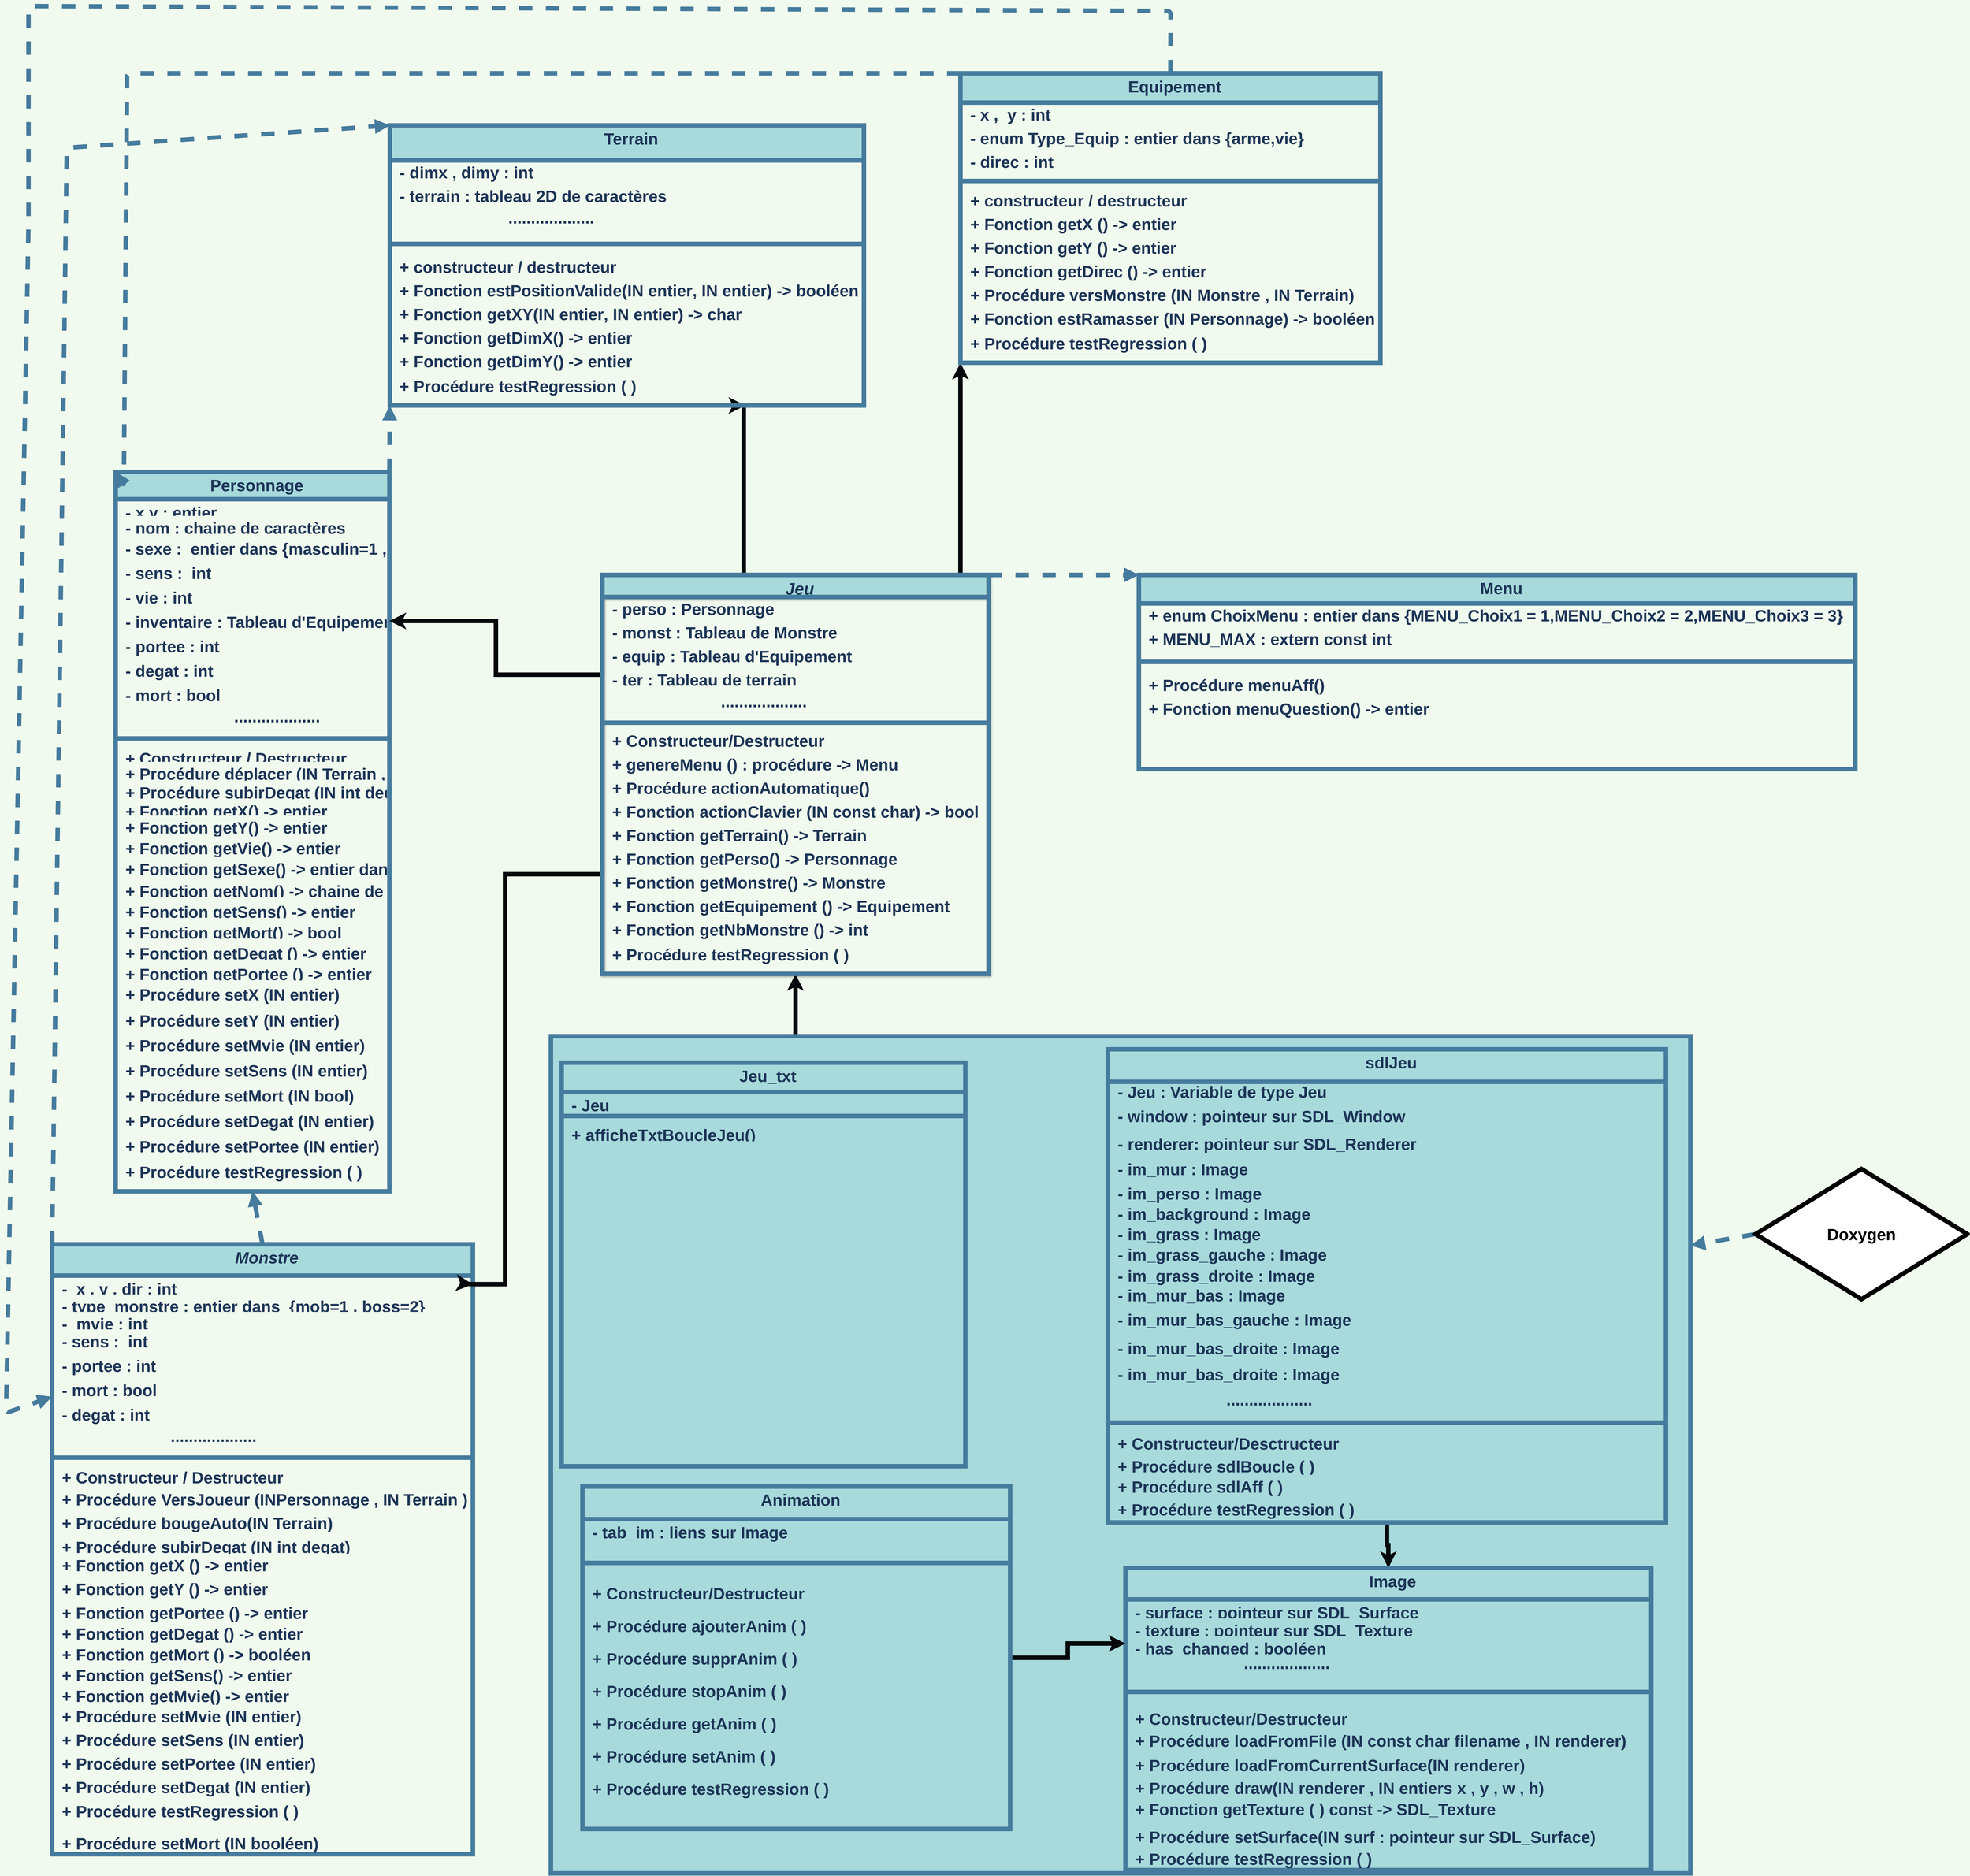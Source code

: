 <mxfile version="17.1.3" type="device"><diagram id="C5RBs43oDa-KdzZeNtuy" name="Page-1"><mxGraphModel dx="10280" dy="6280" grid="0" gridSize="10" guides="0" tooltips="1" connect="1" arrows="0" fold="1" page="0" pageScale="1" pageWidth="1000" pageHeight="1000" background="#F1FAEE" math="0" shadow="0"><root><mxCell id="WIyWlLk6GJQsqaUBKTNV-0"/><mxCell id="WIyWlLk6GJQsqaUBKTNV-1" parent="WIyWlLk6GJQsqaUBKTNV-0"/><mxCell id="L7xb2IefrMlKpJYu9-NM-60" style="edgeStyle=orthogonalEdgeStyle;rounded=0;sketch=0;orthogonalLoop=1;jettySize=auto;html=1;exitX=0.5;exitY=0;exitDx=0;exitDy=0;entryX=0.5;entryY=1;entryDx=0;entryDy=0;fontSize=40;fontColor=#1D3557;strokeColor=#04080A;strokeWidth=11;fillColor=#A8DADC;spacing=3;spacingLeft=21;" parent="WIyWlLk6GJQsqaUBKTNV-1" source="qhBG_edndNMFAqphnJtL-30" target="qhBG_edndNMFAqphnJtL-2" edge="1"><mxGeometry relative="1" as="geometry"><Array as="points"><mxPoint x="1153" y="1374"/></Array></mxGeometry></mxCell><mxCell id="qhBG_edndNMFAqphnJtL-30" value="" style="rounded=0;whiteSpace=wrap;html=1;strokeWidth=11;fontSize=40;fontStyle=1;fillColor=#A8DADC;strokeColor=#457B9D;fontColor=#1D3557;spacing=3;spacingLeft=21;" parent="WIyWlLk6GJQsqaUBKTNV-1" vertex="1"><mxGeometry x="552.5" y="1374" width="2797.5" height="2056" as="geometry"/></mxCell><mxCell id="zkfFHV4jXpPFQw0GAbJ--0" value="Monstre" style="swimlane;fontStyle=3;align=center;verticalAlign=top;childLayout=stackLayout;horizontal=1;startSize=77;horizontalStack=0;resizeParent=1;resizeLast=0;collapsible=1;marginBottom=0;rounded=0;shadow=0;strokeWidth=11;fontSize=40;fillColor=#A8DADC;strokeColor=#457B9D;fontColor=#1D3557;spacing=3;spacingLeft=21;" parent="WIyWlLk6GJQsqaUBKTNV-1" vertex="1"><mxGeometry x="-672" y="1885" width="1033" height="1498" as="geometry"><mxRectangle x="230" y="140" width="160" height="26" as="alternateBounds"/></mxGeometry></mxCell><mxCell id="qhBG_edndNMFAqphnJtL-62" value="-  x , y , dir : int " style="text;strokeColor=none;fillColor=none;align=left;verticalAlign=top;spacingLeft=21;spacingRight=4;overflow=hidden;rotatable=0;points=[[0,0.5],[1,0.5]];portConstraint=eastwest;strokeWidth=11;fontSize=40;fontStyle=1;fontColor=#1D3557;spacing=3;" parent="zkfFHV4jXpPFQw0GAbJ--0" vertex="1"><mxGeometry y="77" width="1033" height="43" as="geometry"/></mxCell><mxCell id="qhBG_edndNMFAqphnJtL-64" value="- type_monstre : entier dans  {mob=1 , boss=2}" style="text;strokeColor=none;fillColor=none;align=left;verticalAlign=top;spacingLeft=21;spacingRight=4;overflow=hidden;rotatable=0;points=[[0,0.5],[1,0.5]];portConstraint=eastwest;fontStyle=1;strokeWidth=11;fontSize=40;fontColor=#1D3557;spacing=3;" parent="zkfFHV4jXpPFQw0GAbJ--0" vertex="1"><mxGeometry y="120" width="1033" height="43" as="geometry"/></mxCell><mxCell id="uIGGG2SLCa-OWku3hl44-15" value="-  mvie : int" style="text;strokeColor=none;fillColor=none;align=left;verticalAlign=top;spacingLeft=21;spacingRight=4;overflow=hidden;rotatable=0;points=[[0,0.5],[1,0.5]];portConstraint=eastwest;fontStyle=1;strokeWidth=11;fontSize=40;fontColor=#1D3557;spacing=3;" parent="zkfFHV4jXpPFQw0GAbJ--0" vertex="1"><mxGeometry y="163" width="1033" height="43" as="geometry"/></mxCell><mxCell id="uIGGG2SLCa-OWku3hl44-17" value="- sens :  int&#10;" style="text;strokeColor=none;fillColor=none;align=left;verticalAlign=top;spacingLeft=21;spacingRight=4;overflow=hidden;rotatable=0;points=[[0,0.5],[1,0.5]];portConstraint=eastwest;strokeWidth=11;fontSize=40;fontStyle=1;fontColor=#1D3557;spacing=3;" parent="zkfFHV4jXpPFQw0GAbJ--0" vertex="1"><mxGeometry y="206" width="1033" height="60" as="geometry"/></mxCell><mxCell id="uIGGG2SLCa-OWku3hl44-18" value="- portee : int&#10;" style="text;strokeColor=none;fillColor=none;align=left;verticalAlign=top;spacingLeft=21;spacingRight=4;overflow=hidden;rotatable=0;points=[[0,0.5],[1,0.5]];portConstraint=eastwest;strokeWidth=11;fontSize=40;fontStyle=1;fontColor=#1D3557;spacing=3;" parent="zkfFHV4jXpPFQw0GAbJ--0" vertex="1"><mxGeometry y="266" width="1033" height="60" as="geometry"/></mxCell><mxCell id="uIGGG2SLCa-OWku3hl44-22" value="- mort : bool&#10;" style="text;strokeColor=none;fillColor=none;align=left;verticalAlign=top;spacingLeft=21;spacingRight=4;overflow=hidden;rotatable=0;points=[[0,0.5],[1,0.5]];portConstraint=eastwest;strokeWidth=11;fontSize=40;fontStyle=1;fontColor=#1D3557;spacing=3;" parent="zkfFHV4jXpPFQw0GAbJ--0" vertex="1"><mxGeometry y="326" width="1033" height="60" as="geometry"/></mxCell><mxCell id="uIGGG2SLCa-OWku3hl44-19" value="- degat : int&#10;" style="text;strokeColor=none;fillColor=none;align=left;verticalAlign=top;spacingLeft=21;spacingRight=4;overflow=hidden;rotatable=0;points=[[0,0.5],[1,0.5]];portConstraint=eastwest;strokeWidth=11;fontSize=40;fontStyle=1;fontColor=#1D3557;spacing=3;" parent="zkfFHV4jXpPFQw0GAbJ--0" vertex="1"><mxGeometry y="386" width="1033" height="60" as="geometry"/></mxCell><mxCell id="Td350zMWdCQGw4VjmSad-59" value="                        ..................." style="text;strokeColor=none;fillColor=none;align=left;verticalAlign=top;spacingLeft=21;spacingRight=4;overflow=hidden;rotatable=0;points=[[0,0.5],[1,0.5]];portConstraint=eastwest;strokeWidth=11;fontSize=40;fontStyle=1;fontColor=#1D3557;spacing=3;spacingTop=-8;spacingBottom=0;" vertex="1" parent="zkfFHV4jXpPFQw0GAbJ--0"><mxGeometry y="446" width="1033" height="62" as="geometry"/></mxCell><mxCell id="zkfFHV4jXpPFQw0GAbJ--4" value="" style="line;html=1;strokeWidth=11;align=left;verticalAlign=middle;spacingTop=-1;spacingLeft=21;spacingRight=3;rotatable=0;labelPosition=right;points=[];portConstraint=eastwest;fontSize=40;fontStyle=1;labelBackgroundColor=#F1FAEE;fillColor=#A8DADC;strokeColor=#457B9D;fontColor=#1D3557;spacing=3;" parent="zkfFHV4jXpPFQw0GAbJ--0" vertex="1"><mxGeometry y="508" width="1033" height="32" as="geometry"/></mxCell><mxCell id="qhBG_edndNMFAqphnJtL-63" value="+ Constructeur / Destructeur" style="text;strokeColor=none;fillColor=none;align=left;verticalAlign=top;spacingLeft=21;spacingRight=4;overflow=hidden;rotatable=0;points=[[0,0.5],[1,0.5]];portConstraint=eastwest;strokeWidth=11;fontSize=40;fontStyle=1;fontColor=#1D3557;spacing=3;" parent="zkfFHV4jXpPFQw0GAbJ--0" vertex="1"><mxGeometry y="540" width="1033" height="55" as="geometry"/></mxCell><mxCell id="L7xb2IefrMlKpJYu9-NM-72" value="+ Procédure VersJoueur (INPersonnage , IN Terrain )" style="text;html=1;align=left;verticalAlign=top;resizable=0;points=[];autosize=1;strokeColor=none;fillColor=none;fontSize=40;fontColor=#1D3557;fontStyle=1;spacing=3;spacingLeft=21;strokeWidth=11;" parent="zkfFHV4jXpPFQw0GAbJ--0" vertex="1"><mxGeometry y="595" width="1033" height="58" as="geometry"/></mxCell><mxCell id="L7xb2IefrMlKpJYu9-NM-79" value="+ Procédure&amp;nbsp;&lt;font style=&quot;font-size: 40px;&quot;&gt;&lt;span class=&quot;markedContent&quot; id=&quot;page63R_mcid23&quot; style=&quot;font-size: 40px;&quot;&gt;&lt;span style=&quot;left: 392.484px; top: 401.023px; font-family: sans-serif; transform: scaleX(0.813); font-size: 40px;&quot; dir=&quot;ltr&quot;&gt;bougeAuto&lt;/span&gt;&lt;span style=&quot;left: 451.092px; top: 401.023px; font-family: sans-serif; transform: scaleX(0.885); font-size: 40px;&quot; dir=&quot;ltr&quot;&gt;(IN Terrain)&lt;/span&gt;&lt;/span&gt;&lt;/font&gt;" style="text;html=1;align=left;verticalAlign=top;resizable=0;points=[];autosize=1;strokeColor=none;fillColor=none;fontSize=40;fontColor=#1D3557;fontStyle=1;spacing=3;spacingLeft=21;strokeWidth=11;" parent="zkfFHV4jXpPFQw0GAbJ--0" vertex="1"><mxGeometry y="653" width="1033" height="58" as="geometry"/></mxCell><mxCell id="uIGGG2SLCa-OWku3hl44-31" value="+ Procédure subirDegat (IN int degat)" style="text;strokeColor=none;fillColor=none;align=left;verticalAlign=top;spacingLeft=21;spacingRight=4;overflow=hidden;rotatable=0;points=[[0,0.5],[1,0.5]];portConstraint=eastwest;strokeWidth=11;fontSize=40;fontStyle=1;fontColor=#1D3557;spacing=3;" parent="zkfFHV4jXpPFQw0GAbJ--0" vertex="1"><mxGeometry y="711" width="1033" height="46" as="geometry"/></mxCell><mxCell id="L7xb2IefrMlKpJYu9-NM-80" value="+ Fonction&amp;nbsp;&lt;font style=&quot;font-size: 40px;&quot;&gt;&lt;span class=&quot;markedContent&quot; id=&quot;page63R_mcid23&quot; style=&quot;font-size: 40px;&quot;&gt;&lt;span style=&quot;left: 392.484px; top: 401.023px; font-family: sans-serif; transform: scaleX(0.813); font-size: 40px;&quot; dir=&quot;ltr&quot;&gt;getX () -&amp;gt; entier&lt;/span&gt;&lt;span style=&quot;left: 451.092px; top: 401.023px; font-family: sans-serif; transform: scaleX(0.885); font-size: 40px;&quot; dir=&quot;ltr&quot;&gt;&lt;br style=&quot;font-size: 40px;&quot;&gt;&lt;/span&gt;&lt;/span&gt;&lt;/font&gt;" style="text;html=1;align=left;verticalAlign=top;resizable=0;points=[];autosize=1;strokeColor=none;fillColor=none;fontSize=40;fontColor=#1D3557;fontStyle=1;spacing=3;spacingLeft=21;strokeWidth=11;" parent="zkfFHV4jXpPFQw0GAbJ--0" vertex="1"><mxGeometry y="757" width="1033" height="58" as="geometry"/></mxCell><mxCell id="L7xb2IefrMlKpJYu9-NM-81" value="+ Fonction&amp;nbsp;&lt;font style=&quot;font-size: 40px;&quot;&gt;&lt;span class=&quot;markedContent&quot; id=&quot;page63R_mcid23&quot; style=&quot;font-size: 40px;&quot;&gt;&lt;span style=&quot;left: 392.484px; top: 401.023px; font-family: sans-serif; transform: scaleX(0.813); font-size: 40px;&quot; dir=&quot;ltr&quot;&gt;getY () -&amp;gt; entier&lt;/span&gt;&lt;span style=&quot;left: 451.092px; top: 401.023px; font-family: sans-serif; transform: scaleX(0.885); font-size: 40px;&quot; dir=&quot;ltr&quot;&gt;&lt;br style=&quot;font-size: 40px;&quot;&gt;&lt;/span&gt;&lt;/span&gt;&lt;/font&gt;" style="text;html=1;align=left;verticalAlign=top;resizable=0;points=[];autosize=1;strokeColor=none;fillColor=none;fontSize=40;fontColor=#1D3557;fontStyle=1;spacing=3;spacingLeft=21;strokeWidth=11;" parent="zkfFHV4jXpPFQw0GAbJ--0" vertex="1"><mxGeometry y="815" width="1033" height="58" as="geometry"/></mxCell><mxCell id="uIGGG2SLCa-OWku3hl44-30" value="+ Fonction getPortee () -&gt; entier" style="text;strokeColor=none;fillColor=none;align=left;verticalAlign=top;spacingLeft=21;spacingRight=4;overflow=hidden;rotatable=0;points=[[0,0.5],[1,0.5]];portConstraint=eastwest;strokeWidth=11;fontSize=40;fontStyle=1;fontColor=#1D3557;spacing=3;" parent="zkfFHV4jXpPFQw0GAbJ--0" vertex="1"><mxGeometry y="873" width="1033" height="51" as="geometry"/></mxCell><mxCell id="uIGGG2SLCa-OWku3hl44-29" value="+ Fonction getDegat () -&gt; entier" style="text;strokeColor=none;fillColor=none;align=left;verticalAlign=top;spacingLeft=21;spacingRight=4;overflow=hidden;rotatable=0;points=[[0,0.5],[1,0.5]];portConstraint=eastwest;strokeWidth=11;fontSize=40;fontStyle=1;fontColor=#1D3557;spacing=3;" parent="zkfFHV4jXpPFQw0GAbJ--0" vertex="1"><mxGeometry y="924" width="1033" height="51" as="geometry"/></mxCell><mxCell id="uIGGG2SLCa-OWku3hl44-28" value="+ Fonction getMort () -&gt; booléen" style="text;strokeColor=none;fillColor=none;align=left;verticalAlign=top;spacingLeft=21;spacingRight=4;overflow=hidden;rotatable=0;points=[[0,0.5],[1,0.5]];portConstraint=eastwest;strokeWidth=11;fontSize=40;fontStyle=1;fontColor=#1D3557;spacing=3;" parent="zkfFHV4jXpPFQw0GAbJ--0" vertex="1"><mxGeometry y="975" width="1033" height="51" as="geometry"/></mxCell><mxCell id="uIGGG2SLCa-OWku3hl44-27" value="+ Fonction getSens() -&gt; entier" style="text;strokeColor=none;fillColor=none;align=left;verticalAlign=top;spacingLeft=21;spacingRight=4;overflow=hidden;rotatable=0;points=[[0,0.5],[1,0.5]];portConstraint=eastwest;strokeWidth=11;fontSize=40;fontStyle=1;fontColor=#1D3557;spacing=3;" parent="zkfFHV4jXpPFQw0GAbJ--0" vertex="1"><mxGeometry y="1026" width="1033" height="51" as="geometry"/></mxCell><mxCell id="uIGGG2SLCa-OWku3hl44-23" value="+ Fonction getMvie() -&gt; entier" style="text;strokeColor=none;fillColor=none;align=left;verticalAlign=top;spacingLeft=21;spacingRight=4;overflow=hidden;rotatable=0;points=[[0,0.5],[1,0.5]];portConstraint=eastwest;strokeWidth=11;fontSize=40;fontStyle=1;fontColor=#1D3557;spacing=3;" parent="zkfFHV4jXpPFQw0GAbJ--0" vertex="1"><mxGeometry y="1077" width="1033" height="51" as="geometry"/></mxCell><mxCell id="DmNFxuSzfLmDl5KrZfHs-1" value="+ Procédure setMvie (IN entier)" style="text;html=1;align=left;verticalAlign=top;resizable=0;points=[];autosize=1;strokeColor=none;fillColor=none;fontSize=40;fontColor=#1D3557;fontStyle=1;spacing=3;spacingLeft=21;strokeWidth=11;" parent="zkfFHV4jXpPFQw0GAbJ--0" vertex="1"><mxGeometry y="1128" width="1033" height="58" as="geometry"/></mxCell><mxCell id="DmNFxuSzfLmDl5KrZfHs-2" value="+ Procédure setSens (IN entier)" style="text;html=1;align=left;verticalAlign=top;resizable=0;points=[];autosize=1;strokeColor=none;fillColor=none;fontSize=40;fontColor=#1D3557;fontStyle=1;spacing=3;spacingLeft=21;strokeWidth=11;" parent="zkfFHV4jXpPFQw0GAbJ--0" vertex="1"><mxGeometry y="1186" width="1033" height="58" as="geometry"/></mxCell><mxCell id="DmNFxuSzfLmDl5KrZfHs-3" value="+ Procédure setPortee (IN entier)" style="text;html=1;align=left;verticalAlign=top;resizable=0;points=[];autosize=1;strokeColor=none;fillColor=none;fontSize=40;fontColor=#1D3557;fontStyle=1;spacing=3;spacingLeft=21;strokeWidth=11;" parent="zkfFHV4jXpPFQw0GAbJ--0" vertex="1"><mxGeometry y="1244" width="1033" height="58" as="geometry"/></mxCell><mxCell id="DmNFxuSzfLmDl5KrZfHs-5" value="+ Procédure setDegat (IN entier)" style="text;html=1;align=left;verticalAlign=top;resizable=0;points=[];autosize=1;strokeColor=none;fillColor=none;fontSize=40;fontColor=#1D3557;fontStyle=1;spacing=3;spacingLeft=21;strokeWidth=11;" parent="zkfFHV4jXpPFQw0GAbJ--0" vertex="1"><mxGeometry y="1302" width="1033" height="58" as="geometry"/></mxCell><mxCell id="Td350zMWdCQGw4VjmSad-47" value="+ Procédure testRegression ( )" style="text;strokeColor=none;fillColor=none;align=left;verticalAlign=top;spacingLeft=21;spacingRight=4;overflow=hidden;rotatable=0;points=[[0,0.5],[1,0.5]];portConstraint=eastwest;strokeWidth=11;fontSize=40;fontStyle=1;fontColor=#1D3557;spacing=3;" vertex="1" parent="zkfFHV4jXpPFQw0GAbJ--0"><mxGeometry y="1360" width="1033" height="80" as="geometry"/></mxCell><mxCell id="DmNFxuSzfLmDl5KrZfHs-4" value="+ Procédure setMort (IN booléen)" style="text;html=1;align=left;verticalAlign=top;resizable=0;points=[];autosize=1;strokeColor=none;fillColor=none;fontSize=40;fontColor=#1D3557;fontStyle=1;spacing=3;spacingLeft=21;strokeWidth=11;" parent="zkfFHV4jXpPFQw0GAbJ--0" vertex="1"><mxGeometry y="1440" width="1033" height="58" as="geometry"/></mxCell><mxCell id="zkfFHV4jXpPFQw0GAbJ--6" value="Personnage" style="swimlane;fontStyle=1;align=center;verticalAlign=top;childLayout=stackLayout;horizontal=1;startSize=67;horizontalStack=0;resizeParent=1;resizeLast=0;collapsible=1;marginBottom=0;rounded=0;shadow=0;strokeWidth=11;fontSize=40;fillColor=#A8DADC;strokeColor=#457B9D;fontColor=#1D3557;spacing=3;spacingLeft=21;" parent="WIyWlLk6GJQsqaUBKTNV-1" vertex="1"><mxGeometry x="-516" y="-12" width="672" height="1767" as="geometry"><mxRectangle x="130" y="380" width="160" height="26" as="alternateBounds"/></mxGeometry></mxCell><mxCell id="qhBG_edndNMFAqphnJtL-55" value="- x,y : entier" style="text;strokeColor=none;fillColor=none;align=left;verticalAlign=top;spacingLeft=21;spacingRight=4;overflow=hidden;rotatable=0;points=[[0,0.5],[1,0.5]];portConstraint=eastwest;strokeWidth=11;fontSize=40;fontStyle=1;fontColor=#1D3557;spacing=3;" parent="zkfFHV4jXpPFQw0GAbJ--6" vertex="1"><mxGeometry y="67" width="672" height="38" as="geometry"/></mxCell><mxCell id="qhBG_edndNMFAqphnJtL-23" value="- nom : chaine de caractères" style="text;strokeColor=none;fillColor=none;align=left;verticalAlign=top;spacingLeft=21;spacingRight=4;overflow=hidden;rotatable=0;points=[[0,0.5],[1,0.5]];portConstraint=eastwest;strokeWidth=11;fontSize=40;fontStyle=1;fontColor=#1D3557;spacing=3;" parent="zkfFHV4jXpPFQw0GAbJ--6" vertex="1"><mxGeometry y="105" width="672" height="51" as="geometry"/></mxCell><mxCell id="qhBG_edndNMFAqphnJtL-24" value="- sexe :  entier dans {masculin=1 , feminin=2}&#10;" style="text;strokeColor=none;fillColor=none;align=left;verticalAlign=top;spacingLeft=21;spacingRight=4;overflow=hidden;rotatable=0;points=[[0,0.5],[1,0.5]];portConstraint=eastwest;strokeWidth=11;fontSize=40;fontStyle=1;fontColor=#1D3557;spacing=3;" parent="zkfFHV4jXpPFQw0GAbJ--6" vertex="1"><mxGeometry y="156" width="672" height="60" as="geometry"/></mxCell><mxCell id="uIGGG2SLCa-OWku3hl44-4" value="- sens :  int&#10;" style="text;strokeColor=none;fillColor=none;align=left;verticalAlign=top;spacingLeft=21;spacingRight=4;overflow=hidden;rotatable=0;points=[[0,0.5],[1,0.5]];portConstraint=eastwest;strokeWidth=11;fontSize=40;fontStyle=1;fontColor=#1D3557;spacing=3;" parent="zkfFHV4jXpPFQw0GAbJ--6" vertex="1"><mxGeometry y="216" width="672" height="60" as="geometry"/></mxCell><mxCell id="qhBG_edndNMFAqphnJtL-25" value="- vie : int " style="text;strokeColor=none;fillColor=none;align=left;verticalAlign=top;spacingLeft=21;spacingRight=4;overflow=hidden;rotatable=0;points=[[0,0.5],[1,0.5]];portConstraint=eastwest;strokeWidth=11;fontSize=40;fontStyle=1;fontColor=#1D3557;spacing=3;" parent="zkfFHV4jXpPFQw0GAbJ--6" vertex="1"><mxGeometry y="276" width="672" height="60" as="geometry"/></mxCell><mxCell id="L7xb2IefrMlKpJYu9-NM-57" value="- inventaire : Tableau d'Equipement" style="text;strokeColor=none;fillColor=none;align=left;verticalAlign=top;spacingLeft=21;spacingRight=4;overflow=hidden;rotatable=0;points=[[0,0.5],[1,0.5]];portConstraint=eastwest;strokeWidth=11;fontSize=40;fontStyle=1;fontColor=#1D3557;spacing=3;" parent="zkfFHV4jXpPFQw0GAbJ--6" vertex="1"><mxGeometry y="336" width="672" height="60" as="geometry"/></mxCell><mxCell id="uIGGG2SLCa-OWku3hl44-0" value="- portee : int&#10;" style="text;strokeColor=none;fillColor=none;align=left;verticalAlign=top;spacingLeft=21;spacingRight=4;overflow=hidden;rotatable=0;points=[[0,0.5],[1,0.5]];portConstraint=eastwest;strokeWidth=11;fontSize=40;fontStyle=1;fontColor=#1D3557;spacing=3;" parent="zkfFHV4jXpPFQw0GAbJ--6" vertex="1"><mxGeometry y="396" width="672" height="60" as="geometry"/></mxCell><mxCell id="uIGGG2SLCa-OWku3hl44-1" value="- degat : int&#10;" style="text;strokeColor=none;fillColor=none;align=left;verticalAlign=top;spacingLeft=21;spacingRight=4;overflow=hidden;rotatable=0;points=[[0,0.5],[1,0.5]];portConstraint=eastwest;strokeWidth=11;fontSize=40;fontStyle=1;fontColor=#1D3557;spacing=3;" parent="zkfFHV4jXpPFQw0GAbJ--6" vertex="1"><mxGeometry y="456" width="672" height="60" as="geometry"/></mxCell><mxCell id="uIGGG2SLCa-OWku3hl44-2" value="- mort : bool&#10;" style="text;strokeColor=none;fillColor=none;align=left;verticalAlign=top;spacingLeft=21;spacingRight=4;overflow=hidden;rotatable=0;points=[[0,0.5],[1,0.5]];portConstraint=eastwest;strokeWidth=11;fontSize=40;fontStyle=1;fontColor=#1D3557;spacing=3;" parent="zkfFHV4jXpPFQw0GAbJ--6" vertex="1"><mxGeometry y="516" width="672" height="60" as="geometry"/></mxCell><mxCell id="Td350zMWdCQGw4VjmSad-60" value="                        ..................." style="text;strokeColor=none;fillColor=none;align=left;verticalAlign=top;spacingLeft=21;spacingRight=4;overflow=hidden;rotatable=0;points=[[0,0.5],[1,0.5]];portConstraint=eastwest;strokeWidth=11;fontSize=40;fontStyle=1;fontColor=#1D3557;spacing=3;spacingTop=-8;spacingBottom=0;" vertex="1" parent="zkfFHV4jXpPFQw0GAbJ--6"><mxGeometry y="576" width="672" height="62" as="geometry"/></mxCell><mxCell id="zkfFHV4jXpPFQw0GAbJ--9" value="" style="line;html=1;strokeWidth=11;align=left;verticalAlign=middle;spacingTop=-1;spacingLeft=21;spacingRight=3;rotatable=0;labelPosition=right;points=[];portConstraint=eastwest;fontSize=40;fontStyle=1;labelBackgroundColor=#F1FAEE;fillColor=#A8DADC;strokeColor=#457B9D;fontColor=#1D3557;spacing=3;" parent="zkfFHV4jXpPFQw0GAbJ--6" vertex="1"><mxGeometry y="638" width="672" height="33" as="geometry"/></mxCell><mxCell id="qhBG_edndNMFAqphnJtL-52" value="+ Constructeur / Destructeur" style="text;strokeColor=none;fillColor=none;align=left;verticalAlign=top;spacingLeft=21;spacingRight=4;overflow=hidden;rotatable=0;points=[[0,0.5],[1,0.5]];portConstraint=eastwest;strokeWidth=11;fontSize=40;fontStyle=1;fontColor=#1D3557;spacing=3;" parent="zkfFHV4jXpPFQw0GAbJ--6" vertex="1"><mxGeometry y="671" width="672" height="38" as="geometry"/></mxCell><mxCell id="qhBG_edndNMFAqphnJtL-53" value="+ Procédure déplacer (IN Terrain , IN entier)" style="text;strokeColor=none;fillColor=none;align=left;verticalAlign=top;spacingLeft=21;spacingRight=4;overflow=hidden;rotatable=0;points=[[0,0.5],[1,0.5]];portConstraint=eastwest;strokeWidth=11;fontSize=40;fontStyle=1;fontColor=#1D3557;spacing=3;" parent="zkfFHV4jXpPFQw0GAbJ--6" vertex="1"><mxGeometry y="709" width="672" height="46" as="geometry"/></mxCell><mxCell id="uIGGG2SLCa-OWku3hl44-3" value="+ Procédure subirDegat (IN int degat)" style="text;strokeColor=none;fillColor=none;align=left;verticalAlign=top;spacingLeft=21;spacingRight=4;overflow=hidden;rotatable=0;points=[[0,0.5],[1,0.5]];portConstraint=eastwest;strokeWidth=11;fontSize=40;fontStyle=1;fontColor=#1D3557;spacing=3;" parent="zkfFHV4jXpPFQw0GAbJ--6" vertex="1"><mxGeometry y="755" width="672" height="46" as="geometry"/></mxCell><mxCell id="qhBG_edndNMFAqphnJtL-54" value="+ Fonction getX() -&gt; entier &#10;        &#10;" style="text;strokeColor=none;fillColor=none;align=left;verticalAlign=top;spacingLeft=21;spacingRight=4;overflow=hidden;rotatable=0;points=[[0,0.5],[1,0.5]];portConstraint=eastwest;strokeWidth=11;fontSize=40;fontStyle=1;fontColor=#1D3557;spacing=3;" parent="zkfFHV4jXpPFQw0GAbJ--6" vertex="1"><mxGeometry y="801" width="672" height="40" as="geometry"/></mxCell><mxCell id="qhBG_edndNMFAqphnJtL-56" value="+ Fonction getY() -&gt; entier" style="text;strokeColor=none;fillColor=none;align=left;verticalAlign=top;spacingLeft=21;spacingRight=4;overflow=hidden;rotatable=0;points=[[0,0.5],[1,0.5]];portConstraint=eastwest;strokeWidth=11;fontSize=40;fontStyle=1;fontColor=#1D3557;spacing=3;" parent="zkfFHV4jXpPFQw0GAbJ--6" vertex="1"><mxGeometry y="841" width="672" height="51" as="geometry"/></mxCell><mxCell id="uIGGG2SLCa-OWku3hl44-6" value="+ Fonction getVie() -&gt; entier" style="text;strokeColor=none;fillColor=none;align=left;verticalAlign=top;spacingLeft=21;spacingRight=4;overflow=hidden;rotatable=0;points=[[0,0.5],[1,0.5]];portConstraint=eastwest;strokeWidth=11;fontSize=40;fontStyle=1;fontColor=#1D3557;spacing=3;" parent="zkfFHV4jXpPFQw0GAbJ--6" vertex="1"><mxGeometry y="892" width="672" height="51" as="geometry"/></mxCell><mxCell id="uIGGG2SLCa-OWku3hl44-7" value="+ Fonction getSexe() -&gt; entier dans {Masculin=1 , Feminin=2}" style="text;strokeColor=none;fillColor=none;align=left;verticalAlign=top;spacingLeft=21;spacingRight=4;overflow=hidden;rotatable=0;points=[[0,0.5],[1,0.5]];portConstraint=eastwest;strokeWidth=11;fontSize=40;fontStyle=1;fontColor=#1D3557;spacing=3;" parent="zkfFHV4jXpPFQw0GAbJ--6" vertex="1"><mxGeometry y="943" width="672" height="51" as="geometry"/></mxCell><mxCell id="uIGGG2SLCa-OWku3hl44-9" value="+ Fonction getNom() -&gt; chaine de caractères" style="text;strokeColor=none;fillColor=none;align=left;verticalAlign=top;spacingLeft=21;spacingRight=4;overflow=hidden;rotatable=0;points=[[0,0.5],[1,0.5]];portConstraint=eastwest;strokeWidth=11;fontSize=40;fontStyle=1;fontColor=#1D3557;spacing=3;spacingBottom=3;spacingTop=3;" parent="zkfFHV4jXpPFQw0GAbJ--6" vertex="1"><mxGeometry y="994" width="672" height="51" as="geometry"/></mxCell><mxCell id="uIGGG2SLCa-OWku3hl44-10" value="+ Fonction getSens() -&gt; entier" style="text;strokeColor=none;fillColor=none;align=left;verticalAlign=top;spacingLeft=21;spacingRight=4;overflow=hidden;rotatable=0;points=[[0,0.5],[1,0.5]];portConstraint=eastwest;strokeWidth=11;fontSize=40;fontStyle=1;fontColor=#1D3557;spacing=3;spacingBottom=3;spacingTop=3;" parent="zkfFHV4jXpPFQw0GAbJ--6" vertex="1"><mxGeometry y="1045" width="672" height="51" as="geometry"/></mxCell><mxCell id="uIGGG2SLCa-OWku3hl44-11" value="+ Fonction getMort() -&gt; bool" style="text;strokeColor=none;fillColor=none;align=left;verticalAlign=top;spacingLeft=21;spacingRight=4;overflow=hidden;rotatable=0;points=[[0,0.5],[1,0.5]];portConstraint=eastwest;strokeWidth=11;fontSize=40;fontStyle=1;fontColor=#1D3557;spacing=3;spacingBottom=3;spacingTop=3;" parent="zkfFHV4jXpPFQw0GAbJ--6" vertex="1"><mxGeometry y="1096" width="672" height="51" as="geometry"/></mxCell><mxCell id="uIGGG2SLCa-OWku3hl44-12" value="+ Fonction getDegat () -&gt; entier" style="text;strokeColor=none;fillColor=none;align=left;verticalAlign=top;spacingLeft=21;spacingRight=4;overflow=hidden;rotatable=0;points=[[0,0.5],[1,0.5]];portConstraint=eastwest;strokeWidth=11;fontSize=40;fontStyle=1;fontColor=#1D3557;spacing=3;spacingBottom=3;spacingTop=3;" parent="zkfFHV4jXpPFQw0GAbJ--6" vertex="1"><mxGeometry y="1147" width="672" height="51" as="geometry"/></mxCell><mxCell id="uIGGG2SLCa-OWku3hl44-13" value="+ Fonction getPortee () -&gt; entier" style="text;strokeColor=none;fillColor=none;align=left;verticalAlign=top;spacingLeft=21;spacingRight=4;overflow=hidden;rotatable=0;points=[[0,0.5],[1,0.5]];portConstraint=eastwest;strokeWidth=11;fontSize=40;fontStyle=1;fontColor=#1D3557;spacing=3;spacingBottom=3;spacingTop=3;" parent="zkfFHV4jXpPFQw0GAbJ--6" vertex="1"><mxGeometry y="1198" width="672" height="51" as="geometry"/></mxCell><mxCell id="uIGGG2SLCa-OWku3hl44-32" value="+ Procédure set&lt;font style=&quot;font-size: 40px;&quot;&gt;&lt;span class=&quot;markedContent&quot; id=&quot;page63R_mcid23&quot; style=&quot;font-size: 40px;&quot;&gt;&lt;span style=&quot;left: 392.484px; top: 401.023px; font-family: sans-serif; transform: scaleX(0.813); font-size: 40px;&quot; dir=&quot;ltr&quot;&gt;X (IN entier)&amp;nbsp;&lt;/span&gt;&lt;span style=&quot;left: 451.092px; top: 401.023px; font-family: sans-serif; transform: scaleX(0.885); font-size: 40px;&quot; dir=&quot;ltr&quot;&gt;&lt;br style=&quot;font-size: 40px;&quot;&gt;&lt;/span&gt;&lt;/span&gt;&lt;/font&gt;" style="text;html=1;align=left;verticalAlign=top;resizable=0;points=[];autosize=1;strokeColor=none;fillColor=none;fontSize=40;fontColor=#1D3557;fontStyle=1;spacing=3;spacingLeft=21;spacingBottom=3;spacingTop=3;strokeWidth=11;" parent="zkfFHV4jXpPFQw0GAbJ--6" vertex="1"><mxGeometry y="1249" width="672" height="64" as="geometry"/></mxCell><mxCell id="uIGGG2SLCa-OWku3hl44-33" value="+ Procédure&amp;nbsp;setY&lt;font style=&quot;font-size: 40px;&quot;&gt;&lt;span class=&quot;markedContent&quot; id=&quot;page63R_mcid23&quot; style=&quot;font-size: 40px;&quot;&gt;&lt;span style=&quot;left: 392.484px; top: 401.023px; font-family: sans-serif; transform: scaleX(0.813); font-size: 40px;&quot; dir=&quot;ltr&quot;&gt;&amp;nbsp;(IN entier)&amp;nbsp;&lt;/span&gt;&lt;span style=&quot;left: 451.092px; top: 401.023px; font-family: sans-serif; transform: scaleX(0.885); font-size: 40px;&quot; dir=&quot;ltr&quot;&gt;&lt;br style=&quot;font-size: 40px;&quot;&gt;&lt;/span&gt;&lt;/span&gt;&lt;/font&gt;" style="text;html=1;align=left;verticalAlign=top;resizable=0;points=[];autosize=1;strokeColor=none;fillColor=none;fontSize=40;fontColor=#1D3557;fontStyle=1;spacing=3;spacingLeft=21;spacingBottom=3;spacingTop=3;strokeWidth=11;" parent="zkfFHV4jXpPFQw0GAbJ--6" vertex="1"><mxGeometry y="1313" width="672" height="64" as="geometry"/></mxCell><mxCell id="uIGGG2SLCa-OWku3hl44-34" value="+ Procédure&amp;nbsp;setMvie&lt;font style=&quot;font-size: 40px;&quot;&gt;&lt;span class=&quot;markedContent&quot; id=&quot;page63R_mcid23&quot; style=&quot;font-size: 40px;&quot;&gt;&lt;span style=&quot;left: 392.484px; top: 401.023px; font-family: sans-serif; transform: scaleX(0.813); font-size: 40px;&quot; dir=&quot;ltr&quot;&gt;&amp;nbsp;(IN entier)&lt;/span&gt;&lt;span style=&quot;left: 451.092px; top: 401.023px; font-family: sans-serif; transform: scaleX(0.885); font-size: 40px;&quot; dir=&quot;ltr&quot;&gt;&lt;br style=&quot;font-size: 40px;&quot;&gt;&lt;/span&gt;&lt;/span&gt;&lt;/font&gt;" style="text;html=1;align=left;verticalAlign=top;resizable=0;points=[];autosize=1;strokeColor=none;fillColor=none;fontSize=40;fontColor=#1D3557;fontStyle=1;spacing=3;spacingLeft=21;perimeterSpacing=1;spacingTop=0;spacingBottom=4;strokeWidth=11;" parent="zkfFHV4jXpPFQw0GAbJ--6" vertex="1"><mxGeometry y="1377" width="672" height="62" as="geometry"/></mxCell><mxCell id="uIGGG2SLCa-OWku3hl44-35" value="+ Procédure&amp;nbsp;setSens&lt;font style=&quot;font-size: 40px;&quot;&gt;&lt;span class=&quot;markedContent&quot; id=&quot;page63R_mcid23&quot; style=&quot;font-size: 40px;&quot;&gt;&lt;span style=&quot;left: 392.484px; top: 401.023px; font-family: sans-serif; transform: scaleX(0.813); font-size: 40px;&quot; dir=&quot;ltr&quot;&gt;&amp;nbsp;(IN entier)&lt;/span&gt;&lt;span style=&quot;left: 451.092px; top: 401.023px; font-family: sans-serif; transform: scaleX(0.885); font-size: 40px;&quot; dir=&quot;ltr&quot;&gt;&lt;br style=&quot;font-size: 40px;&quot;&gt;&lt;/span&gt;&lt;/span&gt;&lt;/font&gt;" style="text;html=1;align=left;verticalAlign=top;resizable=0;points=[];autosize=1;strokeColor=none;fillColor=none;fontSize=40;fontColor=#1D3557;fontStyle=1;spacing=3;spacingLeft=21;perimeterSpacing=1;spacingTop=0;spacingBottom=4;strokeWidth=11;" parent="zkfFHV4jXpPFQw0GAbJ--6" vertex="1"><mxGeometry y="1439" width="672" height="62" as="geometry"/></mxCell><mxCell id="uIGGG2SLCa-OWku3hl44-36" value="+ Procédure&amp;nbsp;setMort&lt;font style=&quot;font-size: 40px;&quot;&gt;&lt;span class=&quot;markedContent&quot; id=&quot;page63R_mcid23&quot; style=&quot;font-size: 40px;&quot;&gt;&lt;span style=&quot;left: 392.484px; top: 401.023px; font-family: sans-serif; transform: scaleX(0.813); font-size: 40px;&quot; dir=&quot;ltr&quot;&gt;&amp;nbsp;(IN bool)&amp;nbsp;&lt;/span&gt;&lt;span style=&quot;left: 451.092px; top: 401.023px; font-family: sans-serif; transform: scaleX(0.885); font-size: 40px;&quot; dir=&quot;ltr&quot;&gt;&lt;br style=&quot;font-size: 40px;&quot;&gt;&lt;/span&gt;&lt;/span&gt;&lt;/font&gt;" style="text;html=1;align=left;verticalAlign=top;resizable=0;points=[];autosize=1;strokeColor=none;fillColor=none;fontSize=40;fontColor=#1D3557;fontStyle=1;spacing=3;spacingLeft=21;perimeterSpacing=1;spacingTop=0;spacingBottom=4;strokeWidth=11;" parent="zkfFHV4jXpPFQw0GAbJ--6" vertex="1"><mxGeometry y="1501" width="672" height="62" as="geometry"/></mxCell><mxCell id="uIGGG2SLCa-OWku3hl44-37" value="+ Procédure&amp;nbsp;setDegat&lt;font style=&quot;font-size: 40px;&quot;&gt;&lt;span class=&quot;markedContent&quot; id=&quot;page63R_mcid23&quot; style=&quot;font-size: 40px;&quot;&gt;&lt;span style=&quot;left: 392.484px; top: 401.023px; font-family: sans-serif; transform: scaleX(0.813); font-size: 40px;&quot; dir=&quot;ltr&quot;&gt;&amp;nbsp;(IN entier)&amp;nbsp;&lt;/span&gt;&lt;span style=&quot;left: 451.092px; top: 401.023px; font-family: sans-serif; transform: scaleX(0.885); font-size: 40px;&quot; dir=&quot;ltr&quot;&gt;&lt;br style=&quot;font-size: 40px;&quot;&gt;&lt;/span&gt;&lt;/span&gt;&lt;/font&gt;" style="text;html=1;align=left;verticalAlign=top;resizable=0;points=[];autosize=1;strokeColor=none;fillColor=none;fontSize=40;fontColor=#1D3557;fontStyle=1;spacing=3;spacingLeft=21;perimeterSpacing=1;spacingTop=0;spacingBottom=4;strokeWidth=11;" parent="zkfFHV4jXpPFQw0GAbJ--6" vertex="1"><mxGeometry y="1563" width="672" height="62" as="geometry"/></mxCell><mxCell id="uIGGG2SLCa-OWku3hl44-38" value="+ Procédure&amp;nbsp;setPortee&lt;font style=&quot;font-size: 40px;&quot;&gt;&lt;span class=&quot;markedContent&quot; id=&quot;page63R_mcid23&quot; style=&quot;font-size: 40px;&quot;&gt;&lt;span style=&quot;left: 392.484px; top: 401.023px; font-family: sans-serif; transform: scaleX(0.813); font-size: 40px;&quot; dir=&quot;ltr&quot;&gt;&amp;nbsp;(IN entier)&amp;nbsp;&lt;/span&gt;&lt;span style=&quot;left: 451.092px; top: 401.023px; font-family: sans-serif; transform: scaleX(0.885); font-size: 40px;&quot; dir=&quot;ltr&quot;&gt;&lt;br style=&quot;font-size: 40px;&quot;&gt;&lt;/span&gt;&lt;/span&gt;&lt;/font&gt;" style="text;html=1;align=left;verticalAlign=top;resizable=0;points=[];autosize=1;strokeColor=none;fillColor=none;fontSize=40;fontColor=#1D3557;fontStyle=1;spacing=3;spacingLeft=21;perimeterSpacing=1;spacingTop=0;spacingBottom=4;strokeWidth=11;" parent="zkfFHV4jXpPFQw0GAbJ--6" vertex="1"><mxGeometry y="1625" width="672" height="62" as="geometry"/></mxCell><mxCell id="Td350zMWdCQGw4VjmSad-48" value="+ Procédure testRegression ( )" style="text;strokeColor=none;fillColor=none;align=left;verticalAlign=top;spacingLeft=21;spacingRight=4;overflow=hidden;rotatable=0;points=[[0,0.5],[1,0.5]];portConstraint=eastwest;strokeWidth=11;fontSize=40;fontStyle=1;fontColor=#1D3557;spacing=3;" vertex="1" parent="zkfFHV4jXpPFQw0GAbJ--6"><mxGeometry y="1687" width="672" height="80" as="geometry"/></mxCell><mxCell id="L7xb2IefrMlKpJYu9-NM-67" style="edgeStyle=orthogonalEdgeStyle;rounded=0;sketch=0;orthogonalLoop=1;jettySize=auto;html=1;exitX=0;exitY=0;exitDx=0;exitDy=0;entryX=0.75;entryY=1;entryDx=0;entryDy=0;fontSize=40;fontColor=#1D3557;strokeColor=#04080A;strokeWidth=11;fillColor=#A8DADC;spacing=3;spacingLeft=21;" parent="WIyWlLk6GJQsqaUBKTNV-1" source="qhBG_edndNMFAqphnJtL-2" target="qhBG_edndNMFAqphnJtL-49" edge="1"><mxGeometry relative="1" as="geometry"><Array as="points"><mxPoint x="1026" y="241"/></Array></mxGeometry></mxCell><mxCell id="L7xb2IefrMlKpJYu9-NM-68" style="edgeStyle=orthogonalEdgeStyle;rounded=0;sketch=0;orthogonalLoop=1;jettySize=auto;html=1;exitX=0.5;exitY=0;exitDx=0;exitDy=0;entryX=0;entryY=1;entryDx=0;entryDy=0;fontSize=40;fontColor=#1D3557;strokeColor=#04080A;strokeWidth=11;fillColor=#A8DADC;spacing=3;spacingLeft=21;" parent="WIyWlLk6GJQsqaUBKTNV-1" source="qhBG_edndNMFAqphnJtL-2" target="qhBG_edndNMFAqphnJtL-8" edge="1"><mxGeometry relative="1" as="geometry"><Array as="points"><mxPoint x="1558" y="241"/></Array></mxGeometry></mxCell><mxCell id="L7xb2IefrMlKpJYu9-NM-69" style="edgeStyle=orthogonalEdgeStyle;rounded=0;sketch=0;orthogonalLoop=1;jettySize=auto;html=1;exitX=0;exitY=0.25;exitDx=0;exitDy=0;entryX=1;entryY=0.5;entryDx=0;entryDy=0;fontSize=40;fontColor=#1D3557;strokeColor=#04080A;strokeWidth=11;fillColor=#A8DADC;spacing=3;spacingLeft=21;" parent="WIyWlLk6GJQsqaUBKTNV-1" source="qhBG_edndNMFAqphnJtL-2" target="L7xb2IefrMlKpJYu9-NM-57" edge="1"><mxGeometry relative="1" as="geometry"/></mxCell><mxCell id="L7xb2IefrMlKpJYu9-NM-70" style="edgeStyle=orthogonalEdgeStyle;rounded=0;sketch=0;orthogonalLoop=1;jettySize=auto;html=1;exitX=0;exitY=0.75;exitDx=0;exitDy=0;entryX=1;entryY=0.5;entryDx=0;entryDy=0;fontSize=40;fontColor=#1D3557;strokeColor=#04080A;strokeWidth=11;fillColor=#A8DADC;spacing=3;spacingLeft=21;" parent="WIyWlLk6GJQsqaUBKTNV-1" source="qhBG_edndNMFAqphnJtL-2" target="qhBG_edndNMFAqphnJtL-62" edge="1"><mxGeometry relative="1" as="geometry"><Array as="points"><mxPoint x="440" y="976"/><mxPoint x="440" y="1983"/><mxPoint x="356" y="1983"/></Array></mxGeometry></mxCell><mxCell id="qhBG_edndNMFAqphnJtL-2" value="Jeu" style="swimlane;fontStyle=3;align=center;verticalAlign=top;childLayout=stackLayout;horizontal=1;startSize=54;horizontalStack=0;resizeParent=1;resizeLast=0;collapsible=1;marginBottom=0;rounded=0;shadow=1;strokeWidth=11;fontSize=41;fillColor=#A8DADC;strokeColor=#457B9D;fontColor=#1D3557;glass=0;sketch=0;spacing=3;spacingLeft=21;" parent="WIyWlLk6GJQsqaUBKTNV-1" vertex="1"><mxGeometry x="679" y="241" width="948" height="980" as="geometry"><mxRectangle x="230" y="140" width="160" height="26" as="alternateBounds"/></mxGeometry></mxCell><mxCell id="qhBG_edndNMFAqphnJtL-43" value="&lt;span style=&quot;font-size: 40px;&quot;&gt;- perso : Personnage&lt;/span&gt;" style="text;html=1;align=left;verticalAlign=middle;resizable=0;points=[];autosize=1;strokeColor=none;fillColor=none;strokeWidth=11;fontSize=40;fontStyle=1;fontColor=#1D3557;rounded=0;shadow=0;spacing=3;spacingLeft=21;" parent="qhBG_edndNMFAqphnJtL-2" vertex="1"><mxGeometry y="54" width="948" height="58" as="geometry"/></mxCell><mxCell id="qhBG_edndNMFAqphnJtL-46" value="&lt;span style=&quot;font-size: 40px;&quot;&gt;- monst : Tableau de Monstre&lt;/span&gt;" style="text;html=1;align=left;verticalAlign=middle;resizable=0;points=[];autosize=1;strokeColor=none;fillColor=none;strokeWidth=11;fontSize=40;fontStyle=1;fontColor=#1D3557;spacing=3;spacingLeft=21;" parent="qhBG_edndNMFAqphnJtL-2" vertex="1"><mxGeometry y="112" width="948" height="58" as="geometry"/></mxCell><mxCell id="qhBG_edndNMFAqphnJtL-66" value="&lt;span style=&quot;font-size: 40px;&quot;&gt;- equip : Tableau d'Equipement&lt;/span&gt;" style="text;html=1;align=left;verticalAlign=middle;resizable=0;points=[];autosize=1;strokeColor=none;fillColor=none;strokeWidth=11;fontSize=40;fontStyle=1;fontColor=#1D3557;spacing=3;spacingLeft=21;" parent="qhBG_edndNMFAqphnJtL-2" vertex="1"><mxGeometry y="170" width="948" height="58" as="geometry"/></mxCell><mxCell id="qhBG_edndNMFAqphnJtL-65" value="&lt;span style=&quot;font-size: 40px;&quot;&gt;- ter : Tableau de terrain&amp;nbsp; &lt;br style=&quot;font-size: 40px;&quot;&gt;&lt;/span&gt;" style="text;html=1;align=left;verticalAlign=middle;resizable=0;points=[];autosize=1;strokeColor=none;fillColor=none;strokeWidth=11;fontSize=40;fontStyle=1;fontColor=#1D3557;spacing=3;spacingLeft=21;" parent="qhBG_edndNMFAqphnJtL-2" vertex="1"><mxGeometry y="228" width="948" height="58" as="geometry"/></mxCell><mxCell id="Td350zMWdCQGw4VjmSad-61" value="                        ..................." style="text;strokeColor=none;fillColor=none;align=left;verticalAlign=top;spacingLeft=21;spacingRight=4;overflow=hidden;rotatable=0;points=[[0,0.5],[1,0.5]];portConstraint=eastwest;strokeWidth=11;fontSize=40;fontStyle=1;fontColor=#1D3557;spacing=3;spacingTop=-8;spacingBottom=0;" vertex="1" parent="qhBG_edndNMFAqphnJtL-2"><mxGeometry y="286" width="948" height="62" as="geometry"/></mxCell><mxCell id="qhBG_edndNMFAqphnJtL-3" value="" style="line;html=1;strokeWidth=11;align=left;verticalAlign=middle;spacingTop=-1;spacingLeft=21;spacingRight=3;rotatable=0;labelPosition=right;points=[];portConstraint=eastwest;fontSize=40;fontStyle=1;labelBackgroundColor=#F1FAEE;fillColor=#A8DADC;strokeColor=#457B9D;fontColor=#1D3557;spacing=3;" parent="qhBG_edndNMFAqphnJtL-2" vertex="1"><mxGeometry y="348" width="948" height="30" as="geometry"/></mxCell><mxCell id="L7xb2IefrMlKpJYu9-NM-14" value="&lt;span style=&quot;font-size: 40px;&quot;&gt;+ Constructeur/Destructeur&lt;/span&gt;" style="text;html=1;align=left;verticalAlign=middle;resizable=0;points=[];autosize=1;strokeColor=none;fillColor=none;strokeWidth=11;fontSize=40;fontStyle=1;fontColor=#1D3557;spacing=3;spacingLeft=21;" parent="qhBG_edndNMFAqphnJtL-2" vertex="1"><mxGeometry y="378" width="948" height="58" as="geometry"/></mxCell><mxCell id="L7xb2IefrMlKpJYu9-NM-20" value="&lt;span style=&quot;font-size: 40px;&quot;&gt;+ genereMenu () : procédure -&amp;gt; Menu&lt;br style=&quot;font-size: 40px;&quot;&gt;&lt;/span&gt;" style="text;html=1;align=left;verticalAlign=middle;resizable=0;points=[];autosize=1;strokeColor=none;fillColor=none;strokeWidth=11;fontSize=40;fontStyle=1;fontColor=#1D3557;spacing=3;spacingLeft=21;" parent="qhBG_edndNMFAqphnJtL-2" vertex="1"><mxGeometry y="436" width="948" height="58" as="geometry"/></mxCell><mxCell id="L7xb2IefrMlKpJYu9-NM-15" value="&lt;span style=&quot;font-size: 40px;&quot;&gt;+&amp;nbsp;&lt;/span&gt;Procédure&lt;span style=&quot;font-size: 40px;&quot;&gt;&amp;nbsp;actionAutomatique()&lt;/span&gt;" style="text;html=1;align=left;verticalAlign=middle;resizable=0;points=[];autosize=1;strokeColor=none;fillColor=none;strokeWidth=11;fontSize=40;fontStyle=1;fontColor=#1D3557;spacing=3;spacingLeft=21;" parent="qhBG_edndNMFAqphnJtL-2" vertex="1"><mxGeometry y="494" width="948" height="58" as="geometry"/></mxCell><mxCell id="L7xb2IefrMlKpJYu9-NM-16" value="&lt;span style=&quot;font-size: 40px;&quot;&gt;+ Fonction actionClavier (IN const char) -&amp;gt; bool&amp;nbsp;&lt;br style=&quot;font-size: 40px;&quot;&gt;&lt;/span&gt;" style="text;html=1;align=left;verticalAlign=middle;resizable=0;points=[];autosize=1;strokeColor=none;fillColor=none;strokeWidth=11;fontSize=40;fontStyle=1;fontColor=#1D3557;spacing=3;spacingLeft=21;" parent="qhBG_edndNMFAqphnJtL-2" vertex="1"><mxGeometry y="552" width="948" height="58" as="geometry"/></mxCell><mxCell id="L7xb2IefrMlKpJYu9-NM-17" value="&lt;span style=&quot;font-size: 40px;&quot;&gt;+ Fonction getTerrain() -&amp;gt; Terrain&lt;br style=&quot;font-size: 40px;&quot;&gt;&lt;/span&gt;" style="text;html=1;align=left;verticalAlign=middle;resizable=0;points=[];autosize=1;strokeColor=none;fillColor=none;strokeWidth=11;fontSize=40;fontStyle=1;fontColor=#1D3557;spacing=3;spacingLeft=21;" parent="qhBG_edndNMFAqphnJtL-2" vertex="1"><mxGeometry y="610" width="948" height="58" as="geometry"/></mxCell><mxCell id="L7xb2IefrMlKpJYu9-NM-18" value="&lt;span style=&quot;font-size: 40px;&quot;&gt;+ Fonction getPerso() -&amp;gt; Personnage&amp;nbsp; &lt;br style=&quot;font-size: 40px;&quot;&gt;&lt;/span&gt;" style="text;html=1;align=left;verticalAlign=middle;resizable=0;points=[];autosize=1;strokeColor=none;fillColor=none;strokeWidth=11;fontSize=40;fontStyle=1;fontColor=#1D3557;spacing=3;spacingLeft=21;" parent="qhBG_edndNMFAqphnJtL-2" vertex="1"><mxGeometry y="668" width="948" height="58" as="geometry"/></mxCell><mxCell id="uIGGG2SLCa-OWku3hl44-39" value="&lt;span style=&quot;font-size: 40px;&quot;&gt;+ Fonction getMonstre() -&amp;gt; Monstre&lt;br style=&quot;font-size: 40px;&quot;&gt;&lt;/span&gt;" style="text;html=1;align=left;verticalAlign=middle;resizable=0;points=[];autosize=1;strokeColor=none;fillColor=none;strokeWidth=11;fontSize=40;fontStyle=1;fontColor=#1D3557;spacing=3;spacingLeft=21;" parent="qhBG_edndNMFAqphnJtL-2" vertex="1"><mxGeometry y="726" width="948" height="58" as="geometry"/></mxCell><mxCell id="uIGGG2SLCa-OWku3hl44-40" value="&lt;span style=&quot;font-size: 40px;&quot;&gt;+ Fonction getEquipement () -&amp;gt; Equipement&lt;br style=&quot;font-size: 40px;&quot;&gt;&lt;/span&gt;" style="text;html=1;align=left;verticalAlign=middle;resizable=0;points=[];autosize=1;strokeColor=none;fillColor=none;strokeWidth=11;fontSize=40;fontStyle=1;fontColor=#1D3557;spacing=3;spacingLeft=21;" parent="qhBG_edndNMFAqphnJtL-2" vertex="1"><mxGeometry y="784" width="948" height="58" as="geometry"/></mxCell><mxCell id="uIGGG2SLCa-OWku3hl44-41" value="&lt;span style=&quot;font-size: 40px;&quot;&gt;+ Fonction getNbMonstre () -&amp;gt; int&lt;br style=&quot;font-size: 40px;&quot;&gt;&lt;/span&gt;" style="text;html=1;align=left;verticalAlign=middle;resizable=0;points=[];autosize=1;strokeColor=none;fillColor=none;strokeWidth=11;fontSize=40;fontStyle=1;fontColor=#1D3557;spacing=3;spacingLeft=21;" parent="qhBG_edndNMFAqphnJtL-2" vertex="1"><mxGeometry y="842" width="948" height="58" as="geometry"/></mxCell><mxCell id="Td350zMWdCQGw4VjmSad-49" value="+ Procédure testRegression ( )" style="text;strokeColor=none;fillColor=none;align=left;verticalAlign=top;spacingLeft=21;spacingRight=4;overflow=hidden;rotatable=0;points=[[0,0.5],[1,0.5]];portConstraint=eastwest;strokeWidth=11;fontSize=40;fontStyle=1;fontColor=#1D3557;spacing=3;" vertex="1" parent="qhBG_edndNMFAqphnJtL-2"><mxGeometry y="900" width="948" height="80" as="geometry"/></mxCell><mxCell id="qhBG_edndNMFAqphnJtL-8" value="Equipement" style="swimlane;fontStyle=1;align=center;verticalAlign=top;childLayout=stackLayout;horizontal=1;startSize=72;horizontalStack=0;resizeParent=1;resizeLast=0;collapsible=1;marginBottom=0;rounded=0;shadow=0;strokeWidth=11;fontSize=40;fillColor=#A8DADC;strokeColor=#457B9D;fontColor=#1D3557;spacing=3;spacingLeft=21;" parent="WIyWlLk6GJQsqaUBKTNV-1" vertex="1"><mxGeometry x="1558" y="-991" width="1031" height="711" as="geometry"><mxRectangle x="550" y="140" width="160" height="26" as="alternateBounds"/></mxGeometry></mxCell><mxCell id="L7xb2IefrMlKpJYu9-NM-44" value="- x ,&amp;nbsp; y : int " style="text;html=1;align=left;verticalAlign=middle;resizable=0;points=[];autosize=1;strokeColor=none;fillColor=none;fontSize=40;fontColor=#1D3557;fontStyle=1;spacing=3;spacingLeft=21;strokeWidth=11;" parent="qhBG_edndNMFAqphnJtL-8" vertex="1"><mxGeometry y="72" width="1031" height="58" as="geometry"/></mxCell><mxCell id="L7xb2IefrMlKpJYu9-NM-46" value="- enum Type_Equip : entier dans {arme,vie}" style="text;html=1;align=left;verticalAlign=middle;resizable=0;points=[];autosize=1;strokeColor=none;fillColor=none;fontSize=40;fontColor=#1D3557;fontStyle=1;spacing=3;spacingLeft=21;strokeWidth=11;" parent="qhBG_edndNMFAqphnJtL-8" vertex="1"><mxGeometry y="130" width="1031" height="58" as="geometry"/></mxCell><mxCell id="L7xb2IefrMlKpJYu9-NM-51" value="- direc : int" style="text;html=1;align=left;verticalAlign=middle;resizable=0;points=[];autosize=1;strokeColor=none;fillColor=none;fontSize=40;fontColor=#1D3557;fontStyle=1;spacing=3;spacingLeft=21;strokeWidth=11;" parent="qhBG_edndNMFAqphnJtL-8" vertex="1"><mxGeometry y="188" width="1031" height="58" as="geometry"/></mxCell><mxCell id="qhBG_edndNMFAqphnJtL-9" value="" style="line;html=1;strokeWidth=11;align=left;verticalAlign=middle;spacingTop=-1;spacingLeft=21;spacingRight=3;rotatable=0;labelPosition=right;points=[];portConstraint=eastwest;fontSize=40;fontStyle=1;labelBackgroundColor=#F1FAEE;fillColor=#A8DADC;strokeColor=#457B9D;fontColor=#1D3557;spacing=3;" parent="qhBG_edndNMFAqphnJtL-8" vertex="1"><mxGeometry y="246" width="1031" height="37" as="geometry"/></mxCell><mxCell id="L7xb2IefrMlKpJYu9-NM-47" value="+ constructeur / destructeur" style="text;html=1;align=left;verticalAlign=middle;resizable=0;points=[];autosize=1;strokeColor=none;fillColor=none;fontSize=40;fontColor=#1D3557;fontStyle=1;spacing=3;spacingLeft=21;strokeWidth=11;" parent="qhBG_edndNMFAqphnJtL-8" vertex="1"><mxGeometry y="283" width="1031" height="58" as="geometry"/></mxCell><mxCell id="L7xb2IefrMlKpJYu9-NM-48" value="+ Fonction getX () -&amp;gt; entier" style="text;html=1;align=left;verticalAlign=middle;resizable=0;points=[];autosize=1;strokeColor=none;fillColor=none;fontSize=40;fontColor=#1D3557;fontStyle=1;spacing=3;spacingLeft=21;strokeWidth=11;" parent="qhBG_edndNMFAqphnJtL-8" vertex="1"><mxGeometry y="341" width="1031" height="58" as="geometry"/></mxCell><mxCell id="L7xb2IefrMlKpJYu9-NM-49" value="+ Fonction getY () -&amp;gt; entier" style="text;html=1;align=left;verticalAlign=middle;resizable=0;points=[];autosize=1;strokeColor=none;fillColor=none;fontSize=40;fontColor=#1D3557;fontStyle=1;spacing=3;spacingLeft=21;strokeWidth=11;" parent="qhBG_edndNMFAqphnJtL-8" vertex="1"><mxGeometry y="399" width="1031" height="58" as="geometry"/></mxCell><mxCell id="L7xb2IefrMlKpJYu9-NM-50" value="+ Fonction getDirec () -&amp;gt; entier" style="text;html=1;align=left;verticalAlign=middle;resizable=0;points=[];autosize=1;strokeColor=none;fillColor=none;fontSize=40;fontColor=#1D3557;fontStyle=1;spacing=3;spacingLeft=21;strokeWidth=11;" parent="qhBG_edndNMFAqphnJtL-8" vertex="1"><mxGeometry y="457" width="1031" height="58" as="geometry"/></mxCell><mxCell id="L7xb2IefrMlKpJYu9-NM-53" value="+ Procédure versMonstre (IN Monstre , IN Terrain)" style="text;html=1;align=left;verticalAlign=middle;resizable=0;points=[];autosize=1;strokeColor=none;fillColor=none;fontSize=40;fontColor=#1D3557;fontStyle=1;spacing=3;spacingLeft=21;strokeWidth=11;" parent="qhBG_edndNMFAqphnJtL-8" vertex="1"><mxGeometry y="515" width="1031" height="58" as="geometry"/></mxCell><mxCell id="L7xb2IefrMlKpJYu9-NM-54" value="+ Fonction estRamasser (IN Personnage) -&amp;gt; booléen" style="text;html=1;align=left;verticalAlign=middle;resizable=0;points=[];autosize=1;strokeColor=none;fillColor=none;fontSize=40;fontColor=#1D3557;fontStyle=1;spacing=3;spacingLeft=21;strokeWidth=11;" parent="qhBG_edndNMFAqphnJtL-8" vertex="1"><mxGeometry y="573" width="1031" height="58" as="geometry"/></mxCell><mxCell id="Td350zMWdCQGw4VjmSad-53" value="+ Procédure testRegression ( )" style="text;strokeColor=none;fillColor=none;align=left;verticalAlign=top;spacingLeft=21;spacingRight=4;overflow=hidden;rotatable=0;points=[[0,0.5],[1,0.5]];portConstraint=eastwest;strokeWidth=11;fontSize=40;fontStyle=1;fontColor=#1D3557;spacing=3;" vertex="1" parent="qhBG_edndNMFAqphnJtL-8"><mxGeometry y="631" width="1031" height="80" as="geometry"/></mxCell><mxCell id="qhBG_edndNMFAqphnJtL-31" value="Jeu_txt" style="swimlane;fontStyle=1;align=center;verticalAlign=top;childLayout=stackLayout;horizontal=1;startSize=72;horizontalStack=0;resizeParent=1;resizeLast=0;collapsible=1;marginBottom=0;rounded=0;shadow=0;strokeWidth=11;fontSize=40;fillColor=#A8DADC;strokeColor=#457B9D;fontColor=#1D3557;spacing=3;spacingLeft=21;" parent="WIyWlLk6GJQsqaUBKTNV-1" vertex="1"><mxGeometry x="579" y="1439" width="991" height="991" as="geometry"><mxRectangle x="340" y="380" width="170" height="26" as="alternateBounds"/></mxGeometry></mxCell><mxCell id="qhBG_edndNMFAqphnJtL-35" value="- Jeu" style="text;strokeColor=none;fillColor=none;align=left;verticalAlign=top;spacingLeft=21;spacingRight=4;overflow=hidden;rotatable=0;points=[[0,0.5],[1,0.5]];portConstraint=eastwest;strokeWidth=11;fontSize=40;fontStyle=1;fontColor=#1D3557;spacing=3;" parent="qhBG_edndNMFAqphnJtL-31" vertex="1"><mxGeometry y="72" width="991" height="45" as="geometry"/></mxCell><mxCell id="qhBG_edndNMFAqphnJtL-32" value="" style="line;html=1;strokeWidth=11;align=left;verticalAlign=middle;spacingTop=-1;spacingLeft=21;spacingRight=3;rotatable=0;labelPosition=right;points=[];portConstraint=eastwest;fontSize=40;fontStyle=1;labelBackgroundColor=#F1FAEE;fillColor=#A8DADC;strokeColor=#457B9D;fontColor=#1D3557;spacing=3;" parent="qhBG_edndNMFAqphnJtL-31" vertex="1"><mxGeometry y="117" width="991" height="28" as="geometry"/></mxCell><mxCell id="qhBG_edndNMFAqphnJtL-38" value="+ afficheTxtBoucleJeu()" style="text;strokeColor=none;fillColor=none;align=left;verticalAlign=top;spacingLeft=21;spacingRight=4;overflow=hidden;rotatable=0;points=[[0,0.5],[1,0.5]];portConstraint=eastwest;strokeWidth=11;fontSize=40;fontStyle=1;fontColor=#1D3557;spacing=3;" parent="qhBG_edndNMFAqphnJtL-31" vertex="1"><mxGeometry y="145" width="991" height="45" as="geometry"/></mxCell><mxCell id="Td350zMWdCQGw4VjmSad-56" style="edgeStyle=orthogonalEdgeStyle;rounded=0;orthogonalLoop=1;jettySize=auto;html=1;exitX=0.5;exitY=1;exitDx=0;exitDy=0;entryX=0.5;entryY=0;entryDx=0;entryDy=0;fontSize=41;strokeColor=#04080A;strokeWidth=11;" edge="1" parent="WIyWlLk6GJQsqaUBKTNV-1" source="qhBG_edndNMFAqphnJtL-33" target="Td350zMWdCQGw4VjmSad-12"><mxGeometry relative="1" as="geometry"/></mxCell><mxCell id="qhBG_edndNMFAqphnJtL-33" value="sdlJeu" style="swimlane;fontStyle=1;align=center;verticalAlign=top;childLayout=stackLayout;horizontal=1;startSize=80;horizontalStack=0;resizeParent=1;resizeLast=0;collapsible=1;marginBottom=0;rounded=0;shadow=0;strokeWidth=11;fontSize=40;fillColor=#A8DADC;strokeColor=#457B9D;fontColor=#1D3557;spacing=3;spacingLeft=21;" parent="WIyWlLk6GJQsqaUBKTNV-1" vertex="1"><mxGeometry x="1920" y="1406" width="1370" height="1162" as="geometry"><mxRectangle x="340" y="380" width="170" height="26" as="alternateBounds"/></mxGeometry></mxCell><mxCell id="qhBG_edndNMFAqphnJtL-36" value="- Jeu : Variable de type Jeu" style="text;strokeColor=none;fillColor=none;align=left;verticalAlign=top;spacingLeft=21;spacingRight=4;overflow=hidden;rotatable=0;points=[[0,0.5],[1,0.5]];portConstraint=eastwest;strokeWidth=11;fontSize=40;fontStyle=1;fontColor=#1D3557;spacing=3;spacingTop=-8;spacingBottom=0;" parent="qhBG_edndNMFAqphnJtL-33" vertex="1"><mxGeometry y="80" width="1370" height="60" as="geometry"/></mxCell><mxCell id="Td350zMWdCQGw4VjmSad-0" value="- window : pointeur sur SDL_Window" style="text;strokeColor=none;fillColor=none;align=left;verticalAlign=top;spacingLeft=21;spacingRight=4;overflow=hidden;rotatable=0;points=[[0,0.5],[1,0.5]];portConstraint=eastwest;strokeWidth=11;fontSize=40;fontStyle=1;fontColor=#1D3557;spacing=3;spacingTop=-8;spacingBottom=0;" vertex="1" parent="qhBG_edndNMFAqphnJtL-33"><mxGeometry y="140" width="1370" height="60" as="geometry"/></mxCell><mxCell id="Td350zMWdCQGw4VjmSad-1" value="- renderer: pointeur sur SDL_Renderer" style="text;strokeColor=none;fillColor=none;align=left;verticalAlign=top;spacingLeft=21;spacingRight=4;overflow=hidden;rotatable=0;points=[[0,0.5],[1,0.5]];portConstraint=eastwest;strokeWidth=11;fontSize=40;fontStyle=1;fontColor=#1D3557;spacing=3;" vertex="1" parent="qhBG_edndNMFAqphnJtL-33"><mxGeometry y="200" width="1370" height="70" as="geometry"/></mxCell><mxCell id="Td350zMWdCQGw4VjmSad-2" value="- im_mur : Image" style="text;strokeColor=none;fillColor=none;align=left;verticalAlign=top;spacingLeft=21;spacingRight=4;overflow=hidden;rotatable=0;points=[[0,0.5],[1,0.5]];portConstraint=eastwest;strokeWidth=11;fontSize=40;fontStyle=1;fontColor=#1D3557;spacing=3;spacingTop=-8;spacingBottom=0;" vertex="1" parent="qhBG_edndNMFAqphnJtL-33"><mxGeometry y="270" width="1370" height="60" as="geometry"/></mxCell><mxCell id="Td350zMWdCQGw4VjmSad-3" value="- im_perso : Image" style="text;strokeColor=none;fillColor=none;align=left;verticalAlign=top;spacingLeft=21;spacingRight=4;overflow=hidden;rotatable=0;points=[[0,0.5],[1,0.5]];portConstraint=eastwest;strokeWidth=11;fontSize=40;fontStyle=1;fontColor=#1D3557;spacing=3;spacingTop=-8;spacingBottom=0;" vertex="1" parent="qhBG_edndNMFAqphnJtL-33"><mxGeometry y="330" width="1370" height="50" as="geometry"/></mxCell><mxCell id="Td350zMWdCQGw4VjmSad-4" value="- im_background : Image" style="text;strokeColor=none;fillColor=none;align=left;verticalAlign=top;spacingLeft=21;spacingRight=4;overflow=hidden;rotatable=0;points=[[0,0.5],[1,0.5]];portConstraint=eastwest;strokeWidth=11;fontSize=40;fontStyle=1;fontColor=#1D3557;spacing=3;spacingTop=-8;spacingBottom=0;" vertex="1" parent="qhBG_edndNMFAqphnJtL-33"><mxGeometry y="380" width="1370" height="50" as="geometry"/></mxCell><mxCell id="Td350zMWdCQGw4VjmSad-5" value="- im_grass : Image" style="text;strokeColor=none;fillColor=none;align=left;verticalAlign=top;spacingLeft=21;spacingRight=4;overflow=hidden;rotatable=0;points=[[0,0.5],[1,0.5]];portConstraint=eastwest;strokeWidth=11;fontSize=40;fontStyle=1;fontColor=#1D3557;spacing=3;spacingTop=-8;spacingBottom=0;" vertex="1" parent="qhBG_edndNMFAqphnJtL-33"><mxGeometry y="430" width="1370" height="50" as="geometry"/></mxCell><mxCell id="Td350zMWdCQGw4VjmSad-6" value="- im_grass_gauche : Image" style="text;strokeColor=none;fillColor=none;align=left;verticalAlign=top;spacingLeft=21;spacingRight=4;overflow=hidden;rotatable=0;points=[[0,0.5],[1,0.5]];portConstraint=eastwest;strokeWidth=11;fontSize=40;fontStyle=1;fontColor=#1D3557;spacing=3;spacingTop=-8;spacingBottom=0;" vertex="1" parent="qhBG_edndNMFAqphnJtL-33"><mxGeometry y="480" width="1370" height="44" as="geometry"/></mxCell><mxCell id="Td350zMWdCQGw4VjmSad-8" value="- im_grass_droite : Image" style="text;strokeColor=none;fillColor=none;align=left;verticalAlign=top;spacingLeft=21;spacingRight=4;overflow=hidden;rotatable=0;points=[[0,0.5],[1,0.5]];portConstraint=eastwest;strokeWidth=11;fontSize=40;fontStyle=1;fontColor=#1D3557;spacing=3;" vertex="1" parent="qhBG_edndNMFAqphnJtL-33"><mxGeometry y="524" width="1370" height="56" as="geometry"/></mxCell><mxCell id="Td350zMWdCQGw4VjmSad-7" value="- im_mur_bas : Image" style="text;strokeColor=none;fillColor=none;align=left;verticalAlign=top;spacingLeft=21;spacingRight=4;overflow=hidden;rotatable=0;points=[[0,0.5],[1,0.5]];portConstraint=eastwest;strokeWidth=11;fontSize=40;fontStyle=1;fontColor=#1D3557;spacing=3;spacingTop=-8;spacingBottom=0;" vertex="1" parent="qhBG_edndNMFAqphnJtL-33"><mxGeometry y="580" width="1370" height="60" as="geometry"/></mxCell><mxCell id="Td350zMWdCQGw4VjmSad-9" value="- im_mur_bas_gauche : Image" style="text;strokeColor=none;fillColor=none;align=left;verticalAlign=top;spacingLeft=21;spacingRight=4;overflow=hidden;rotatable=0;points=[[0,0.5],[1,0.5]];portConstraint=eastwest;strokeWidth=11;fontSize=40;fontStyle=1;fontColor=#1D3557;spacing=3;spacingTop=-8;spacingBottom=0;" vertex="1" parent="qhBG_edndNMFAqphnJtL-33"><mxGeometry y="640" width="1370" height="70" as="geometry"/></mxCell><mxCell id="Td350zMWdCQGw4VjmSad-10" value="- im_mur_bas_droite : Image" style="text;strokeColor=none;fillColor=none;align=left;verticalAlign=top;spacingLeft=21;spacingRight=4;overflow=hidden;rotatable=0;points=[[0,0.5],[1,0.5]];portConstraint=eastwest;strokeWidth=11;fontSize=40;fontStyle=1;fontColor=#1D3557;spacing=3;spacingTop=-8;spacingBottom=0;" vertex="1" parent="qhBG_edndNMFAqphnJtL-33"><mxGeometry y="710" width="1370" height="64" as="geometry"/></mxCell><mxCell id="Td350zMWdCQGw4VjmSad-11" value="- im_mur_bas_droite : Image" style="text;strokeColor=none;fillColor=none;align=left;verticalAlign=top;spacingLeft=21;spacingRight=4;overflow=hidden;rotatable=0;points=[[0,0.5],[1,0.5]];portConstraint=eastwest;strokeWidth=11;fontSize=40;fontStyle=1;fontColor=#1D3557;spacing=3;spacingTop=-8;spacingBottom=0;" vertex="1" parent="qhBG_edndNMFAqphnJtL-33"><mxGeometry y="774" width="1370" height="62" as="geometry"/></mxCell><mxCell id="Td350zMWdCQGw4VjmSad-57" value="                        ..................." style="text;strokeColor=none;fillColor=none;align=left;verticalAlign=top;spacingLeft=21;spacingRight=4;overflow=hidden;rotatable=0;points=[[0,0.5],[1,0.5]];portConstraint=eastwest;strokeWidth=11;fontSize=40;fontStyle=1;fontColor=#1D3557;spacing=3;spacingTop=-8;spacingBottom=0;" vertex="1" parent="qhBG_edndNMFAqphnJtL-33"><mxGeometry y="836" width="1370" height="62" as="geometry"/></mxCell><mxCell id="qhBG_edndNMFAqphnJtL-34" value="" style="line;html=1;strokeWidth=11;align=left;verticalAlign=middle;spacingTop=-1;spacingLeft=21;spacingRight=3;rotatable=0;labelPosition=right;points=[];portConstraint=eastwest;fontSize=40;fontStyle=1;labelBackgroundColor=#F1FAEE;fillColor=#A8DADC;strokeColor=#457B9D;fontColor=#1D3557;spacing=3;" parent="qhBG_edndNMFAqphnJtL-33" vertex="1"><mxGeometry y="898" width="1370" height="38" as="geometry"/></mxCell><mxCell id="qhBG_edndNMFAqphnJtL-37" value="+ Constructeur/Desctructeur" style="text;strokeColor=none;fillColor=none;align=left;verticalAlign=top;spacingLeft=21;spacingRight=4;overflow=hidden;rotatable=0;points=[[0,0.5],[1,0.5]];portConstraint=eastwest;strokeWidth=11;fontSize=40;fontStyle=1;fontColor=#1D3557;spacing=3;" parent="qhBG_edndNMFAqphnJtL-33" vertex="1"><mxGeometry y="936" width="1370" height="56" as="geometry"/></mxCell><mxCell id="Td350zMWdCQGw4VjmSad-27" value="+ Procédure sdlBoucle ( )" style="text;strokeColor=none;fillColor=none;align=left;verticalAlign=top;spacingLeft=21;spacingRight=4;overflow=hidden;rotatable=0;points=[[0,0.5],[1,0.5]];portConstraint=eastwest;strokeWidth=11;fontSize=40;fontStyle=1;fontColor=#1D3557;spacing=3;" vertex="1" parent="qhBG_edndNMFAqphnJtL-33"><mxGeometry y="992" width="1370" height="50" as="geometry"/></mxCell><mxCell id="Td350zMWdCQGw4VjmSad-26" value="+ Procédure sdlAff ( ) " style="text;strokeColor=none;fillColor=none;align=left;verticalAlign=top;spacingLeft=21;spacingRight=4;overflow=hidden;rotatable=0;points=[[0,0.5],[1,0.5]];portConstraint=eastwest;strokeWidth=11;fontSize=40;fontStyle=1;fontColor=#1D3557;spacing=3;" vertex="1" parent="qhBG_edndNMFAqphnJtL-33"><mxGeometry y="1042" width="1370" height="56" as="geometry"/></mxCell><mxCell id="Td350zMWdCQGw4VjmSad-51" value="+ Procédure testRegression ( )" style="text;strokeColor=none;fillColor=none;align=left;verticalAlign=top;spacingLeft=21;spacingRight=4;overflow=hidden;rotatable=0;points=[[0,0.5],[1,0.5]];portConstraint=eastwest;strokeWidth=11;fontSize=40;fontStyle=1;fontColor=#1D3557;spacing=3;" vertex="1" parent="qhBG_edndNMFAqphnJtL-33"><mxGeometry y="1098" width="1370" height="64" as="geometry"/></mxCell><mxCell id="qhBG_edndNMFAqphnJtL-49" value="Terrain" style="swimlane;fontStyle=1;align=center;verticalAlign=top;childLayout=stackLayout;horizontal=1;startSize=86;horizontalStack=0;resizeParent=1;resizeLast=0;collapsible=1;marginBottom=0;rounded=0;shadow=0;strokeWidth=11;fontSize=40;fillColor=#A8DADC;strokeColor=#457B9D;fontColor=#1D3557;spacing=3;spacingLeft=21;" parent="WIyWlLk6GJQsqaUBKTNV-1" vertex="1"><mxGeometry x="157" y="-863" width="1164" height="688" as="geometry"><mxRectangle x="230" y="140" width="160" height="26" as="alternateBounds"/></mxGeometry></mxCell><mxCell id="qhBG_edndNMFAqphnJtL-51" value="&lt;div style=&quot;font-size: 40px;&quot; align=&quot;left&quot;&gt;&lt;span style=&quot;font-size: 40px;&quot;&gt;- dimx , dimy : int&lt;/span&gt;&lt;/div&gt;" style="text;html=1;align=left;verticalAlign=middle;resizable=0;points=[];autosize=1;strokeColor=none;fillColor=none;strokeWidth=11;fontSize=40;fontStyle=1;fontColor=#1D3557;spacing=3;spacingLeft=21;" parent="qhBG_edndNMFAqphnJtL-49" vertex="1"><mxGeometry y="86" width="1164" height="58" as="geometry"/></mxCell><mxCell id="L7xb2IefrMlKpJYu9-NM-7" value="&lt;div style=&quot;font-size: 40px;&quot;&gt;&lt;div style=&quot;font-size: 40px;&quot;&gt;&lt;span style=&quot;font-size: 40px;&quot;&gt;- terrain : tableau 2D de caractères&lt;/span&gt;&lt;br style=&quot;font-size: 40px;&quot;&gt;&lt;/div&gt;&lt;span style=&quot;font-size: 40px;&quot;&gt;&lt;/span&gt;&lt;/div&gt;" style="text;html=1;align=left;verticalAlign=middle;resizable=0;points=[];autosize=1;strokeColor=none;fillColor=none;strokeWidth=11;fontSize=40;fontStyle=1;fontColor=#1D3557;spacing=3;spacingLeft=21;" parent="qhBG_edndNMFAqphnJtL-49" vertex="1"><mxGeometry y="144" width="1164" height="58" as="geometry"/></mxCell><mxCell id="Td350zMWdCQGw4VjmSad-62" value="                        ..................." style="text;strokeColor=none;fillColor=none;align=left;verticalAlign=top;spacingLeft=21;spacingRight=4;overflow=hidden;rotatable=0;points=[[0,0.5],[1,0.5]];portConstraint=eastwest;strokeWidth=11;fontSize=40;fontStyle=1;fontColor=#1D3557;spacing=3;spacingTop=-8;spacingBottom=0;" vertex="1" parent="qhBG_edndNMFAqphnJtL-49"><mxGeometry y="202" width="1164" height="62" as="geometry"/></mxCell><mxCell id="qhBG_edndNMFAqphnJtL-50" value="" style="line;html=1;strokeWidth=11;align=center;verticalAlign=middle;spacingTop=-1;spacingLeft=21;spacingRight=3;rotatable=0;labelPosition=right;points=[];portConstraint=eastwest;fontSize=40;fontStyle=1;labelBackgroundColor=#F1FAEE;fillColor=#A8DADC;strokeColor=#457B9D;fontColor=#1D3557;spacing=3;" parent="qhBG_edndNMFAqphnJtL-49" vertex="1"><mxGeometry y="264" width="1164" height="54" as="geometry"/></mxCell><mxCell id="L7xb2IefrMlKpJYu9-NM-29" value="&lt;span class=&quot;markedContent&quot; id=&quot;page63R_mcid38&quot; style=&quot;font-size: 40px;&quot;&gt;&lt;span style=&quot;left: 215.772px; top: 194.779px; font-size: 40px; font-family: sans-serif; transform: scaleX(0.765);&quot; dir=&quot;ltr&quot;&gt;+ constructeur / destructeur&lt;/span&gt;&lt;/span&gt;" style="text;html=1;align=left;verticalAlign=middle;resizable=0;points=[];autosize=1;strokeColor=none;fillColor=none;strokeWidth=11;fontSize=40;fontStyle=1;fontColor=#1D3557;spacing=3;spacingLeft=21;" parent="qhBG_edndNMFAqphnJtL-49" vertex="1"><mxGeometry y="318" width="1164" height="58" as="geometry"/></mxCell><mxCell id="L7xb2IefrMlKpJYu9-NM-31" value="&lt;span class=&quot;markedContent&quot; id=&quot;page63R_mcid39&quot; style=&quot;font-size: 40px;&quot;&gt;&lt;span style=&quot;left: 215.772px; top: 210.043px; font-size: 40px; font-family: sans-serif; transform: scaleX(0.833);&quot; dir=&quot;ltr&quot;&gt;+ Fonction estPositionValide(IN &lt;/span&gt;&lt;span style=&quot;left: 341.196px; top: 210.043px; font-size: 40px; font-family: sans-serif; transform: scaleX(0.772);&quot; dir=&quot;ltr&quot;&gt;entier&lt;/span&gt;&lt;span style=&quot;left: 371.46px; top: 210.043px; font-size: 40px; font-family: sans-serif; transform: scaleX(0.892);&quot; dir=&quot;ltr&quot;&gt;, IN &lt;/span&gt;&lt;span style=&quot;left: 395.076px; top: 210.043px; font-size: 40px; font-family: sans-serif; transform: scaleX(0.772);&quot; dir=&quot;ltr&quot;&gt;entier&lt;/span&gt;&lt;span style=&quot;left: 425.172px; top: 210.043px; font-size: 40px; font-family: sans-serif; transform: scaleX(0.834);&quot; dir=&quot;ltr&quot;&gt;) -&amp;gt;&lt;/span&gt;&lt;span style=&quot;left: 440.436px; top: 210.043px; font-size: 40px; font-family: sans-serif; transform: scaleX(0.769);&quot; dir=&quot;ltr&quot;&gt;&amp;nbsp;booléen&lt;/span&gt;&lt;/span&gt;" style="text;html=1;align=left;verticalAlign=middle;resizable=0;points=[];autosize=1;strokeColor=none;fillColor=none;strokeWidth=11;fontSize=40;fontStyle=1;fontColor=#1D3557;spacing=3;spacingLeft=21;" parent="qhBG_edndNMFAqphnJtL-49" vertex="1"><mxGeometry y="376" width="1164" height="58" as="geometry"/></mxCell><mxCell id="L7xb2IefrMlKpJYu9-NM-34" value="&lt;span class=&quot;markedContent&quot; id=&quot;page63R_mcid48&quot; style=&quot;font-size: 40px;&quot;&gt;&lt;span style=&quot;left: 215.772px; top: 240.427px; font-size: 40px; font-family: sans-serif; transform: scaleX(0.85);&quot; dir=&quot;ltr&quot;&gt;+ Fonction getXY&lt;/span&gt;&lt;span style=&quot;left: 261.708px; top: 240.427px; font-size: 40px; font-family: sans-serif; transform: scaleX(0.924);&quot; dir=&quot;ltr&quot;&gt;(IN &lt;/span&gt;&lt;span style=&quot;left: 283.164px; top: 240.427px; font-size: 40px; font-family: sans-serif; transform: scaleX(0.776);&quot; dir=&quot;ltr&quot;&gt;entier&lt;/span&gt;&lt;span style=&quot;left: 313.548px; top: 240.427px; font-size: 40px; font-family: sans-serif; transform: scaleX(0.892);&quot; dir=&quot;ltr&quot;&gt;, IN &lt;/span&gt;&lt;span style=&quot;left: 337.164px; top: 240.427px; font-size: 40px; font-family: sans-serif; transform: scaleX(0.772);&quot; dir=&quot;ltr&quot;&gt;entier&lt;/span&gt;&lt;span style=&quot;left: 367.428px; top: 240.427px; font-size: 40px; font-family: sans-serif;&quot; dir=&quot;ltr&quot;&gt;) -&amp;gt;&lt;/span&gt;&lt;span style=&quot;left: 375.06px; top: 240.427px; font-size: 40px; font-family: sans-serif; transform: scaleX(0.736);&quot; dir=&quot;ltr&quot;&gt;&amp;nbsp;char&lt;/span&gt;&lt;/span&gt;" style="text;html=1;align=left;verticalAlign=middle;resizable=0;points=[];autosize=1;strokeColor=none;fillColor=none;strokeWidth=11;fontSize=40;fontStyle=1;fontColor=#1D3557;spacing=3;spacingLeft=21;" parent="qhBG_edndNMFAqphnJtL-49" vertex="1"><mxGeometry y="434" width="1164" height="58" as="geometry"/></mxCell><mxCell id="L7xb2IefrMlKpJYu9-NM-35" value="&lt;span class=&quot;markedContent&quot; id=&quot;page63R_mcid49&quot; style=&quot;font-size: 40px;&quot;&gt;&lt;span style=&quot;left: 215.772px; top: 255.547px; font-size: 40px; font-family: sans-serif; transform: scaleX(0.786);&quot; dir=&quot;ltr&quot;&gt;+ Fonction getDimX() -&amp;gt; entier&lt;/span&gt;&lt;/span&gt;" style="text;html=1;align=left;verticalAlign=middle;resizable=0;points=[];autosize=1;strokeColor=none;fillColor=none;strokeWidth=11;fontSize=40;fontStyle=1;fontColor=#1D3557;spacing=3;spacingLeft=21;" parent="qhBG_edndNMFAqphnJtL-49" vertex="1"><mxGeometry y="492" width="1164" height="58" as="geometry"/></mxCell><mxCell id="L7xb2IefrMlKpJYu9-NM-36" value="&lt;span class=&quot;markedContent&quot; id=&quot;page63R_mcid50&quot; style=&quot;font-size: 40px;&quot;&gt;&lt;span style=&quot;left: 215.772px; top: 270.667px; font-size: 40px; font-family: sans-serif; transform: scaleX(0.791);&quot; dir=&quot;ltr&quot;&gt;+ Fonction getDimY() -&amp;gt; entier&lt;/span&gt;&lt;/span&gt;" style="text;html=1;align=left;verticalAlign=middle;resizable=0;points=[];autosize=1;strokeColor=none;fillColor=none;strokeWidth=11;fontSize=40;fontStyle=1;fontColor=#1D3557;spacing=3;spacingLeft=21;" parent="qhBG_edndNMFAqphnJtL-49" vertex="1"><mxGeometry y="550" width="1164" height="58" as="geometry"/></mxCell><mxCell id="Td350zMWdCQGw4VjmSad-54" value="+ Procédure testRegression ( )" style="text;strokeColor=none;fillColor=none;align=left;verticalAlign=top;spacingLeft=21;spacingRight=4;overflow=hidden;rotatable=0;points=[[0,0.5],[1,0.5]];portConstraint=eastwest;strokeWidth=11;fontSize=40;fontStyle=1;fontColor=#1D3557;spacing=3;" vertex="1" parent="qhBG_edndNMFAqphnJtL-49"><mxGeometry y="608" width="1164" height="80" as="geometry"/></mxCell><mxCell id="L7xb2IefrMlKpJYu9-NM-8" value="Menu" style="swimlane;fontStyle=1;align=center;verticalAlign=top;childLayout=stackLayout;horizontal=1;startSize=70;horizontalStack=0;resizeParent=1;resizeLast=0;collapsible=1;marginBottom=0;rounded=0;shadow=0;strokeWidth=11;fontSize=40;fillColor=#A8DADC;strokeColor=#457B9D;fontColor=#1D3557;spacing=3;spacingLeft=21;" parent="WIyWlLk6GJQsqaUBKTNV-1" vertex="1"><mxGeometry x="1996" y="241" width="1759" height="477" as="geometry"><mxRectangle x="550" y="140" width="160" height="26" as="alternateBounds"/></mxGeometry></mxCell><mxCell id="L7xb2IefrMlKpJYu9-NM-10" value="&lt;div style=&quot;font-size: 40px;&quot; align=&quot;left&quot;&gt;&lt;span style=&quot;font-size: 40px;&quot;&gt;+ enum ChoixMenu : entier dans {MENU_Choix1 = 1,&lt;/span&gt;&lt;span style=&quot;font-size: 40px;&quot;&gt;&lt;span style=&quot;font-size: 40px;&quot;&gt;MENU_Choix2 = 2,&lt;/span&gt;&lt;/span&gt;&lt;span style=&quot;font-size: 40px;&quot;&gt;&lt;span style=&quot;font-size: 40px;&quot;&gt;&lt;span style=&quot;font-size: 40px;&quot;&gt;MENU_Choix3 = 3&lt;/span&gt;&lt;/span&gt;}&lt;br style=&quot;font-size: 40px;&quot;&gt;&lt;/span&gt;&lt;/div&gt;" style="text;html=1;align=left;verticalAlign=middle;resizable=0;points=[];autosize=1;strokeColor=none;fillColor=none;strokeWidth=11;fontSize=40;fontStyle=1;fontColor=#1D3557;spacing=3;spacingLeft=21;" parent="L7xb2IefrMlKpJYu9-NM-8" vertex="1"><mxGeometry y="70" width="1759" height="58" as="geometry"/></mxCell><mxCell id="L7xb2IefrMlKpJYu9-NM-11" value="&lt;span style=&quot;font-size: 40px;&quot;&gt;+ MENU_MAX : extern const int&lt;br style=&quot;font-size: 40px;&quot;&gt;&lt;/span&gt;" style="text;html=1;align=left;verticalAlign=middle;resizable=0;points=[];autosize=1;strokeColor=none;fillColor=none;strokeWidth=11;fontSize=40;fontStyle=1;fontColor=#1D3557;spacing=3;spacingLeft=21;" parent="L7xb2IefrMlKpJYu9-NM-8" vertex="1"><mxGeometry y="128" width="1759" height="58" as="geometry"/></mxCell><mxCell id="L7xb2IefrMlKpJYu9-NM-9" value="" style="line;html=1;strokeWidth=11;align=left;verticalAlign=middle;spacingTop=-1;spacingLeft=21;spacingRight=3;rotatable=0;labelPosition=right;points=[];portConstraint=eastwest;fontSize=40;fontStyle=1;labelBackgroundColor=#F1FAEE;fillColor=#A8DADC;strokeColor=#457B9D;fontColor=#1D3557;spacing=3;" parent="L7xb2IefrMlKpJYu9-NM-8" vertex="1"><mxGeometry y="186" width="1759" height="55" as="geometry"/></mxCell><mxCell id="L7xb2IefrMlKpJYu9-NM-12" value="+ Procédure&lt;span style=&quot;font-size: 40px;&quot;&gt; menuAff()&lt;br style=&quot;font-size: 40px;&quot;&gt;&lt;/span&gt;" style="text;html=1;align=left;verticalAlign=middle;resizable=0;points=[];autosize=1;strokeColor=none;fillColor=none;strokeWidth=11;fontSize=40;fontStyle=1;fontColor=#1D3557;spacing=3;spacingLeft=21;" parent="L7xb2IefrMlKpJYu9-NM-8" vertex="1"><mxGeometry y="241" width="1759" height="58" as="geometry"/></mxCell><mxCell id="L7xb2IefrMlKpJYu9-NM-13" value="&lt;span style=&quot;font-size: 40px;&quot;&gt;+ Fonction menuQuestion() -&amp;gt; entier&lt;/span&gt;" style="text;html=1;align=left;verticalAlign=middle;resizable=0;points=[];autosize=1;strokeColor=none;fillColor=none;strokeWidth=11;fontSize=40;fontStyle=1;fontColor=#1D3557;spacing=3;spacingLeft=21;" parent="L7xb2IefrMlKpJYu9-NM-8" vertex="1"><mxGeometry y="299" width="1759" height="58" as="geometry"/></mxCell><mxCell id="L7xb2IefrMlKpJYu9-NM-58" value="" style="html=1;verticalAlign=bottom;endArrow=block;dashed=1;endSize=8;rounded=1;sketch=0;fontSize=40;fontColor=#1D3557;strokeColor=#457B9D;fillColor=#A8DADC;curved=0;exitX=0;exitY=0.5;exitDx=0;exitDy=0;entryX=1;entryY=0.25;entryDx=0;entryDy=0;strokeWidth=11;endFill=1;spacing=3;spacingLeft=21;" parent="WIyWlLk6GJQsqaUBKTNV-1" source="Td350zMWdCQGw4VjmSad-28" target="qhBG_edndNMFAqphnJtL-30" edge="1"><mxGeometry relative="1" as="geometry"><mxPoint x="2874" y="1888" as="sourcePoint"/><mxPoint x="1184" y="1013" as="targetPoint"/></mxGeometry></mxCell><mxCell id="L7xb2IefrMlKpJYu9-NM-71" value="" style="html=1;verticalAlign=bottom;endArrow=block;dashed=1;endSize=8;rounded=1;sketch=0;fontSize=40;fontColor=#1D3557;strokeColor=#457B9D;fillColor=#A8DADC;curved=0;strokeWidth=11;endFill=1;exitX=1;exitY=0;exitDx=0;exitDy=0;spacing=3;spacingLeft=21;entryX=0;entryY=0;entryDx=0;entryDy=0;" parent="WIyWlLk6GJQsqaUBKTNV-1" source="qhBG_edndNMFAqphnJtL-2" target="L7xb2IefrMlKpJYu9-NM-8" edge="1"><mxGeometry relative="1" as="geometry"><mxPoint x="1783" y="270" as="sourcePoint"/><mxPoint x="1495" y="145" as="targetPoint"/><Array as="points"/></mxGeometry></mxCell><mxCell id="L7xb2IefrMlKpJYu9-NM-73" value="" style="html=1;verticalAlign=bottom;endArrow=block;dashed=1;endSize=8;rounded=1;sketch=0;fontSize=40;fontColor=#1D3557;strokeColor=#457B9D;fillColor=#A8DADC;curved=0;exitX=0.5;exitY=0;exitDx=0;exitDy=0;entryX=0.5;entryY=1;entryDx=0;entryDy=0;strokeWidth=11;endFill=1;spacing=3;spacingLeft=21;" parent="WIyWlLk6GJQsqaUBKTNV-1" source="zkfFHV4jXpPFQw0GAbJ--0" target="zkfFHV4jXpPFQw0GAbJ--6" edge="1"><mxGeometry relative="1" as="geometry"><mxPoint x="-116.5" y="866" as="sourcePoint"/><mxPoint x="-308" y="863" as="targetPoint"/></mxGeometry></mxCell><mxCell id="L7xb2IefrMlKpJYu9-NM-74" value="" style="html=1;verticalAlign=bottom;endArrow=block;dashed=1;endSize=8;rounded=1;sketch=0;fontSize=40;fontColor=#1D3557;strokeColor=#457B9D;fillColor=#A8DADC;curved=0;exitX=0;exitY=0;exitDx=0;exitDy=0;entryX=0;entryY=0;entryDx=0;entryDy=0;strokeWidth=11;endFill=1;spacing=3;spacingLeft=21;" parent="WIyWlLk6GJQsqaUBKTNV-1" source="zkfFHV4jXpPFQw0GAbJ--0" target="qhBG_edndNMFAqphnJtL-49" edge="1"><mxGeometry relative="1" as="geometry"><mxPoint x="-609" y="1052" as="sourcePoint"/><mxPoint x="-609" y="835" as="targetPoint"/><Array as="points"><mxPoint x="-636" y="-808"/></Array></mxGeometry></mxCell><mxCell id="L7xb2IefrMlKpJYu9-NM-75" value="" style="html=1;verticalAlign=bottom;endArrow=block;dashed=1;endSize=8;rounded=1;sketch=0;fontSize=40;fontColor=#1D3557;strokeColor=#457B9D;fillColor=#A8DADC;curved=0;exitX=1;exitY=0;exitDx=0;exitDy=0;entryX=0;entryY=1;entryDx=0;entryDy=0;strokeWidth=11;endFill=1;spacing=3;spacingLeft=21;" parent="WIyWlLk6GJQsqaUBKTNV-1" source="zkfFHV4jXpPFQw0GAbJ--6" target="qhBG_edndNMFAqphnJtL-49" edge="1"><mxGeometry relative="1" as="geometry"><mxPoint x="-49" y="79" as="sourcePoint"/><mxPoint x="-49" y="-138" as="targetPoint"/></mxGeometry></mxCell><mxCell id="L7xb2IefrMlKpJYu9-NM-77" value="" style="html=1;verticalAlign=bottom;endArrow=block;dashed=1;endSize=8;rounded=1;sketch=0;fontSize=40;fontColor=#1D3557;strokeColor=#457B9D;fillColor=#A8DADC;curved=0;entryX=0;entryY=0;entryDx=0;entryDy=0;strokeWidth=11;endFill=1;spacing=3;spacingLeft=21;exitX=0;exitY=0;exitDx=0;exitDy=0;" parent="WIyWlLk6GJQsqaUBKTNV-1" source="qhBG_edndNMFAqphnJtL-8" target="zkfFHV4jXpPFQw0GAbJ--6" edge="1"><mxGeometry relative="1" as="geometry"><mxPoint x="1424" y="-988" as="sourcePoint"/><mxPoint x="1045" y="-641" as="targetPoint"/><Array as="points"><mxPoint x="-488" y="-991"/><mxPoint x="-496" y="20"/></Array></mxGeometry></mxCell><mxCell id="L7xb2IefrMlKpJYu9-NM-78" value="" style="html=1;verticalAlign=bottom;endArrow=block;dashed=1;endSize=8;rounded=1;sketch=0;fontSize=40;fontColor=#1D3557;strokeColor=#457B9D;fillColor=#A8DADC;curved=0;entryX=0;entryY=0.25;entryDx=0;entryDy=0;strokeWidth=11;endFill=1;spacing=3;spacingLeft=21;exitX=0.5;exitY=0;exitDx=0;exitDy=0;" parent="WIyWlLk6GJQsqaUBKTNV-1" source="qhBG_edndNMFAqphnJtL-8" target="zkfFHV4jXpPFQw0GAbJ--0" edge="1"><mxGeometry relative="1" as="geometry"><mxPoint x="2088" y="-1104" as="sourcePoint"/><mxPoint x="-144" y="-54" as="targetPoint"/><Array as="points"><mxPoint x="2074" y="-1144"/><mxPoint x="-730" y="-1156"/><mxPoint x="-730" y="-620"/><mxPoint x="-785" y="2299"/></Array></mxGeometry></mxCell><mxCell id="Td350zMWdCQGw4VjmSad-12" value="Image" style="swimlane;fontStyle=1;align=center;verticalAlign=top;childLayout=stackLayout;horizontal=1;startSize=77;horizontalStack=0;resizeParent=1;resizeLast=0;collapsible=1;marginBottom=0;rounded=0;shadow=0;strokeWidth=11;fontSize=40;fillColor=#A8DADC;strokeColor=#457B9D;fontColor=#1D3557;spacing=3;spacingLeft=21;" vertex="1" parent="WIyWlLk6GJQsqaUBKTNV-1"><mxGeometry x="1963" y="2680" width="1291" height="742" as="geometry"><mxRectangle x="550" y="140" width="160" height="26" as="alternateBounds"/></mxGeometry></mxCell><mxCell id="Td350zMWdCQGw4VjmSad-14" value="- surface : pointeur sur SDL_Surface" style="text;strokeColor=none;fillColor=none;align=left;verticalAlign=top;spacingLeft=21;spacingRight=4;overflow=hidden;rotatable=0;points=[[0,0.5],[1,0.5]];portConstraint=eastwest;strokeWidth=11;fontSize=40;fontStyle=1;fontColor=#1D3557;spacing=3;" vertex="1" parent="Td350zMWdCQGw4VjmSad-12"><mxGeometry y="77" width="1291" height="44" as="geometry"/></mxCell><mxCell id="Td350zMWdCQGw4VjmSad-18" value="- texture : pointeur sur SDL_Texture" style="text;strokeColor=none;fillColor=none;align=left;verticalAlign=top;spacingLeft=21;spacingRight=4;overflow=hidden;rotatable=0;points=[[0,0.5],[1,0.5]];portConstraint=eastwest;strokeWidth=11;fontSize=40;fontStyle=1;fontColor=#1D3557;spacing=3;" vertex="1" parent="Td350zMWdCQGw4VjmSad-12"><mxGeometry y="121" width="1291" height="44" as="geometry"/></mxCell><mxCell id="Td350zMWdCQGw4VjmSad-19" value="- has_changed : booléen" style="text;strokeColor=none;fillColor=none;align=left;verticalAlign=top;spacingLeft=21;spacingRight=4;overflow=hidden;rotatable=0;points=[[0,0.5],[1,0.5]];portConstraint=eastwest;strokeWidth=11;fontSize=40;fontStyle=1;fontColor=#1D3557;spacing=3;" vertex="1" parent="Td350zMWdCQGw4VjmSad-12"><mxGeometry y="165" width="1291" height="44" as="geometry"/></mxCell><mxCell id="Td350zMWdCQGw4VjmSad-58" value="                        ..................." style="text;strokeColor=none;fillColor=none;align=left;verticalAlign=top;spacingLeft=21;spacingRight=4;overflow=hidden;rotatable=0;points=[[0,0.5],[1,0.5]];portConstraint=eastwest;strokeWidth=11;fontSize=40;fontStyle=1;fontColor=#1D3557;spacing=3;spacingTop=-8;spacingBottom=0;" vertex="1" parent="Td350zMWdCQGw4VjmSad-12"><mxGeometry y="209" width="1291" height="62" as="geometry"/></mxCell><mxCell id="Td350zMWdCQGw4VjmSad-13" value="" style="line;html=1;strokeWidth=11;align=left;verticalAlign=middle;spacingTop=-1;spacingLeft=21;spacingRight=3;rotatable=0;labelPosition=right;points=[];portConstraint=eastwest;fontSize=40;fontStyle=1;labelBackgroundColor=#F1FAEE;fillColor=#A8DADC;strokeColor=#457B9D;fontColor=#1D3557;spacing=3;" vertex="1" parent="Td350zMWdCQGw4VjmSad-12"><mxGeometry y="271" width="1291" height="67" as="geometry"/></mxCell><mxCell id="Td350zMWdCQGw4VjmSad-20" value="+ Constructeur/Destructeur" style="text;strokeColor=none;fillColor=none;align=left;verticalAlign=top;spacingLeft=21;spacingRight=4;overflow=hidden;rotatable=0;points=[[0,0.5],[1,0.5]];portConstraint=eastwest;strokeWidth=11;fontSize=40;fontStyle=1;fontColor=#1D3557;spacing=3;" vertex="1" parent="Td350zMWdCQGw4VjmSad-12"><mxGeometry y="338" width="1291" height="54" as="geometry"/></mxCell><mxCell id="Td350zMWdCQGw4VjmSad-21" value="+ Procédure loadFromFile (IN const char filename , IN renderer)" style="text;strokeColor=none;fillColor=none;align=left;verticalAlign=top;spacingLeft=21;spacingRight=4;overflow=hidden;rotatable=0;points=[[0,0.5],[1,0.5]];portConstraint=eastwest;strokeWidth=11;fontSize=40;fontStyle=1;fontColor=#1D3557;spacing=3;" vertex="1" parent="Td350zMWdCQGw4VjmSad-12"><mxGeometry y="392" width="1291" height="60" as="geometry"/></mxCell><mxCell id="Td350zMWdCQGw4VjmSad-22" value="+ Procédure loadFromCurrentSurface(IN renderer)" style="text;strokeColor=none;fillColor=none;align=left;verticalAlign=top;spacingLeft=21;spacingRight=4;overflow=hidden;rotatable=0;points=[[0,0.5],[1,0.5]];portConstraint=eastwest;strokeWidth=11;fontSize=40;fontStyle=1;fontColor=#1D3557;spacing=3;" vertex="1" parent="Td350zMWdCQGw4VjmSad-12"><mxGeometry y="452" width="1291" height="56" as="geometry"/></mxCell><mxCell id="Td350zMWdCQGw4VjmSad-23" value="+ Procédure draw(IN renderer , IN entiers x , y , w , h)" style="text;strokeColor=none;fillColor=none;align=left;verticalAlign=top;spacingLeft=21;spacingRight=4;overflow=hidden;rotatable=0;points=[[0,0.5],[1,0.5]];portConstraint=eastwest;strokeWidth=11;fontSize=40;fontStyle=1;fontColor=#1D3557;spacing=3;" vertex="1" parent="Td350zMWdCQGw4VjmSad-12"><mxGeometry y="508" width="1291" height="52" as="geometry"/></mxCell><mxCell id="Td350zMWdCQGw4VjmSad-24" value="+ Fonction getTexture ( ) const -&gt; SDL_Texture" style="text;strokeColor=none;fillColor=none;align=left;verticalAlign=top;spacingLeft=21;spacingRight=4;overflow=hidden;rotatable=0;points=[[0,0.5],[1,0.5]];portConstraint=eastwest;strokeWidth=11;fontSize=40;fontStyle=1;fontColor=#1D3557;spacing=3;" vertex="1" parent="Td350zMWdCQGw4VjmSad-12"><mxGeometry y="560" width="1291" height="68" as="geometry"/></mxCell><mxCell id="Td350zMWdCQGw4VjmSad-25" value="+ Procédure setSurface(IN surf : pointeur sur SDL_Surface)" style="text;strokeColor=none;fillColor=none;align=left;verticalAlign=top;spacingLeft=21;spacingRight=4;overflow=hidden;rotatable=0;points=[[0,0.5],[1,0.5]];portConstraint=eastwest;strokeWidth=11;fontSize=40;fontStyle=1;fontColor=#1D3557;spacing=3;" vertex="1" parent="Td350zMWdCQGw4VjmSad-12"><mxGeometry y="628" width="1291" height="54" as="geometry"/></mxCell><mxCell id="Td350zMWdCQGw4VjmSad-50" value="+ Procédure testRegression ( )" style="text;strokeColor=none;fillColor=none;align=left;verticalAlign=top;spacingLeft=21;spacingRight=4;overflow=hidden;rotatable=0;points=[[0,0.5],[1,0.5]];portConstraint=eastwest;strokeWidth=11;fontSize=40;fontStyle=1;fontColor=#1D3557;spacing=3;" vertex="1" parent="Td350zMWdCQGw4VjmSad-12"><mxGeometry y="682" width="1291" height="60" as="geometry"/></mxCell><mxCell id="Td350zMWdCQGw4VjmSad-28" value="&lt;span style=&quot;font-size: 40px;&quot;&gt;&lt;b style=&quot;font-size: 40px;&quot;&gt;Doxygen&lt;/b&gt;&lt;/span&gt;" style="shape=rhombus;perimeter=rhombusPerimeter;whiteSpace=wrap;html=1;align=center;strokeWidth=11;fontSize=40;" vertex="1" parent="WIyWlLk6GJQsqaUBKTNV-1"><mxGeometry x="3510" y="1700" width="520" height="320" as="geometry"/></mxCell><mxCell id="Td350zMWdCQGw4VjmSad-41" style="edgeStyle=orthogonalEdgeStyle;rounded=0;orthogonalLoop=1;jettySize=auto;html=1;exitX=1;exitY=0.5;exitDx=0;exitDy=0;entryX=0;entryY=0.25;entryDx=0;entryDy=0;fontSize=41;strokeColor=#04080A;strokeWidth=11;" edge="1" parent="WIyWlLk6GJQsqaUBKTNV-1" source="Td350zMWdCQGw4VjmSad-33" target="Td350zMWdCQGw4VjmSad-12"><mxGeometry relative="1" as="geometry"/></mxCell><mxCell id="Td350zMWdCQGw4VjmSad-33" value="Animation" style="swimlane;fontStyle=1;align=center;verticalAlign=top;childLayout=stackLayout;horizontal=1;startSize=80;horizontalStack=0;resizeParent=1;resizeLast=0;collapsible=1;marginBottom=0;rounded=0;shadow=0;strokeWidth=11;fontSize=40;fillColor=#A8DADC;strokeColor=#457B9D;fontColor=#1D3557;spacing=3;spacingLeft=21;" vertex="1" parent="WIyWlLk6GJQsqaUBKTNV-1"><mxGeometry x="630" y="2480" width="1050" height="841" as="geometry"><mxRectangle x="340" y="380" width="170" height="26" as="alternateBounds"/></mxGeometry></mxCell><mxCell id="Td350zMWdCQGw4VjmSad-39" value="- tab_im : liens sur Image" style="text;strokeColor=none;fillColor=none;align=left;verticalAlign=top;spacingLeft=21;spacingRight=4;overflow=hidden;rotatable=0;points=[[0,0.5],[1,0.5]];portConstraint=eastwest;strokeWidth=11;fontSize=40;fontStyle=1;fontColor=#1D3557;spacing=3;" vertex="1" parent="Td350zMWdCQGw4VjmSad-33"><mxGeometry y="80" width="1050" height="65" as="geometry"/></mxCell><mxCell id="Td350zMWdCQGw4VjmSad-35" value="" style="line;html=1;strokeWidth=11;align=left;verticalAlign=middle;spacingTop=-1;spacingLeft=21;spacingRight=3;rotatable=0;labelPosition=right;points=[];portConstraint=eastwest;fontSize=40;fontStyle=1;labelBackgroundColor=#F1FAEE;fillColor=#A8DADC;strokeColor=#457B9D;fontColor=#1D3557;spacing=3;" vertex="1" parent="Td350zMWdCQGw4VjmSad-33"><mxGeometry y="145" width="1050" height="85" as="geometry"/></mxCell><mxCell id="Td350zMWdCQGw4VjmSad-36" value="+ Constructeur/Destructeur" style="text;strokeColor=none;fillColor=none;align=left;verticalAlign=top;spacingLeft=21;spacingRight=4;overflow=hidden;rotatable=0;points=[[0,0.5],[1,0.5]];portConstraint=eastwest;strokeWidth=11;fontSize=40;fontStyle=1;fontColor=#1D3557;spacing=3;" vertex="1" parent="Td350zMWdCQGw4VjmSad-33"><mxGeometry y="230" width="1050" height="80" as="geometry"/></mxCell><mxCell id="Td350zMWdCQGw4VjmSad-38" value="+ Procédure ajouterAnim ( ) " style="text;strokeColor=none;fillColor=none;align=left;verticalAlign=top;spacingLeft=21;spacingRight=4;overflow=hidden;rotatable=0;points=[[0,0.5],[1,0.5]];portConstraint=eastwest;strokeWidth=11;fontSize=40;fontStyle=1;fontColor=#1D3557;spacing=3;" vertex="1" parent="Td350zMWdCQGw4VjmSad-33"><mxGeometry y="310" width="1050" height="80" as="geometry"/></mxCell><mxCell id="Td350zMWdCQGw4VjmSad-42" value="+ Procédure supprAnim ( )" style="text;strokeColor=none;fillColor=none;align=left;verticalAlign=top;spacingLeft=21;spacingRight=4;overflow=hidden;rotatable=0;points=[[0,0.5],[1,0.5]];portConstraint=eastwest;strokeWidth=11;fontSize=40;fontStyle=1;fontColor=#1D3557;spacing=3;" vertex="1" parent="Td350zMWdCQGw4VjmSad-33"><mxGeometry y="390" width="1050" height="80" as="geometry"/></mxCell><mxCell id="Td350zMWdCQGw4VjmSad-43" value="+ Procédure stopAnim ( )" style="text;strokeColor=none;fillColor=none;align=left;verticalAlign=top;spacingLeft=21;spacingRight=4;overflow=hidden;rotatable=0;points=[[0,0.5],[1,0.5]];portConstraint=eastwest;strokeWidth=11;fontSize=40;fontStyle=1;fontColor=#1D3557;spacing=3;" vertex="1" parent="Td350zMWdCQGw4VjmSad-33"><mxGeometry y="470" width="1050" height="80" as="geometry"/></mxCell><mxCell id="Td350zMWdCQGw4VjmSad-45" value="+ Procédure getAnim ( )" style="text;strokeColor=none;fillColor=none;align=left;verticalAlign=top;spacingLeft=21;spacingRight=4;overflow=hidden;rotatable=0;points=[[0,0.5],[1,0.5]];portConstraint=eastwest;strokeWidth=11;fontSize=40;fontStyle=1;fontColor=#1D3557;spacing=3;" vertex="1" parent="Td350zMWdCQGw4VjmSad-33"><mxGeometry y="550" width="1050" height="80" as="geometry"/></mxCell><mxCell id="Td350zMWdCQGw4VjmSad-44" value="+ Procédure setAnim ( )" style="text;strokeColor=none;fillColor=none;align=left;verticalAlign=top;spacingLeft=21;spacingRight=4;overflow=hidden;rotatable=0;points=[[0,0.5],[1,0.5]];portConstraint=eastwest;strokeWidth=11;fontSize=40;fontStyle=1;fontColor=#1D3557;spacing=3;" vertex="1" parent="Td350zMWdCQGw4VjmSad-33"><mxGeometry y="630" width="1050" height="80" as="geometry"/></mxCell><mxCell id="Td350zMWdCQGw4VjmSad-46" value="+ Procédure testRegression ( )" style="text;strokeColor=none;fillColor=none;align=left;verticalAlign=top;spacingLeft=21;spacingRight=4;overflow=hidden;rotatable=0;points=[[0,0.5],[1,0.5]];portConstraint=eastwest;strokeWidth=11;fontSize=40;fontStyle=1;fontColor=#1D3557;spacing=3;" vertex="1" parent="Td350zMWdCQGw4VjmSad-33"><mxGeometry y="710" width="1050" height="80" as="geometry"/></mxCell></root></mxGraphModel></diagram></mxfile>